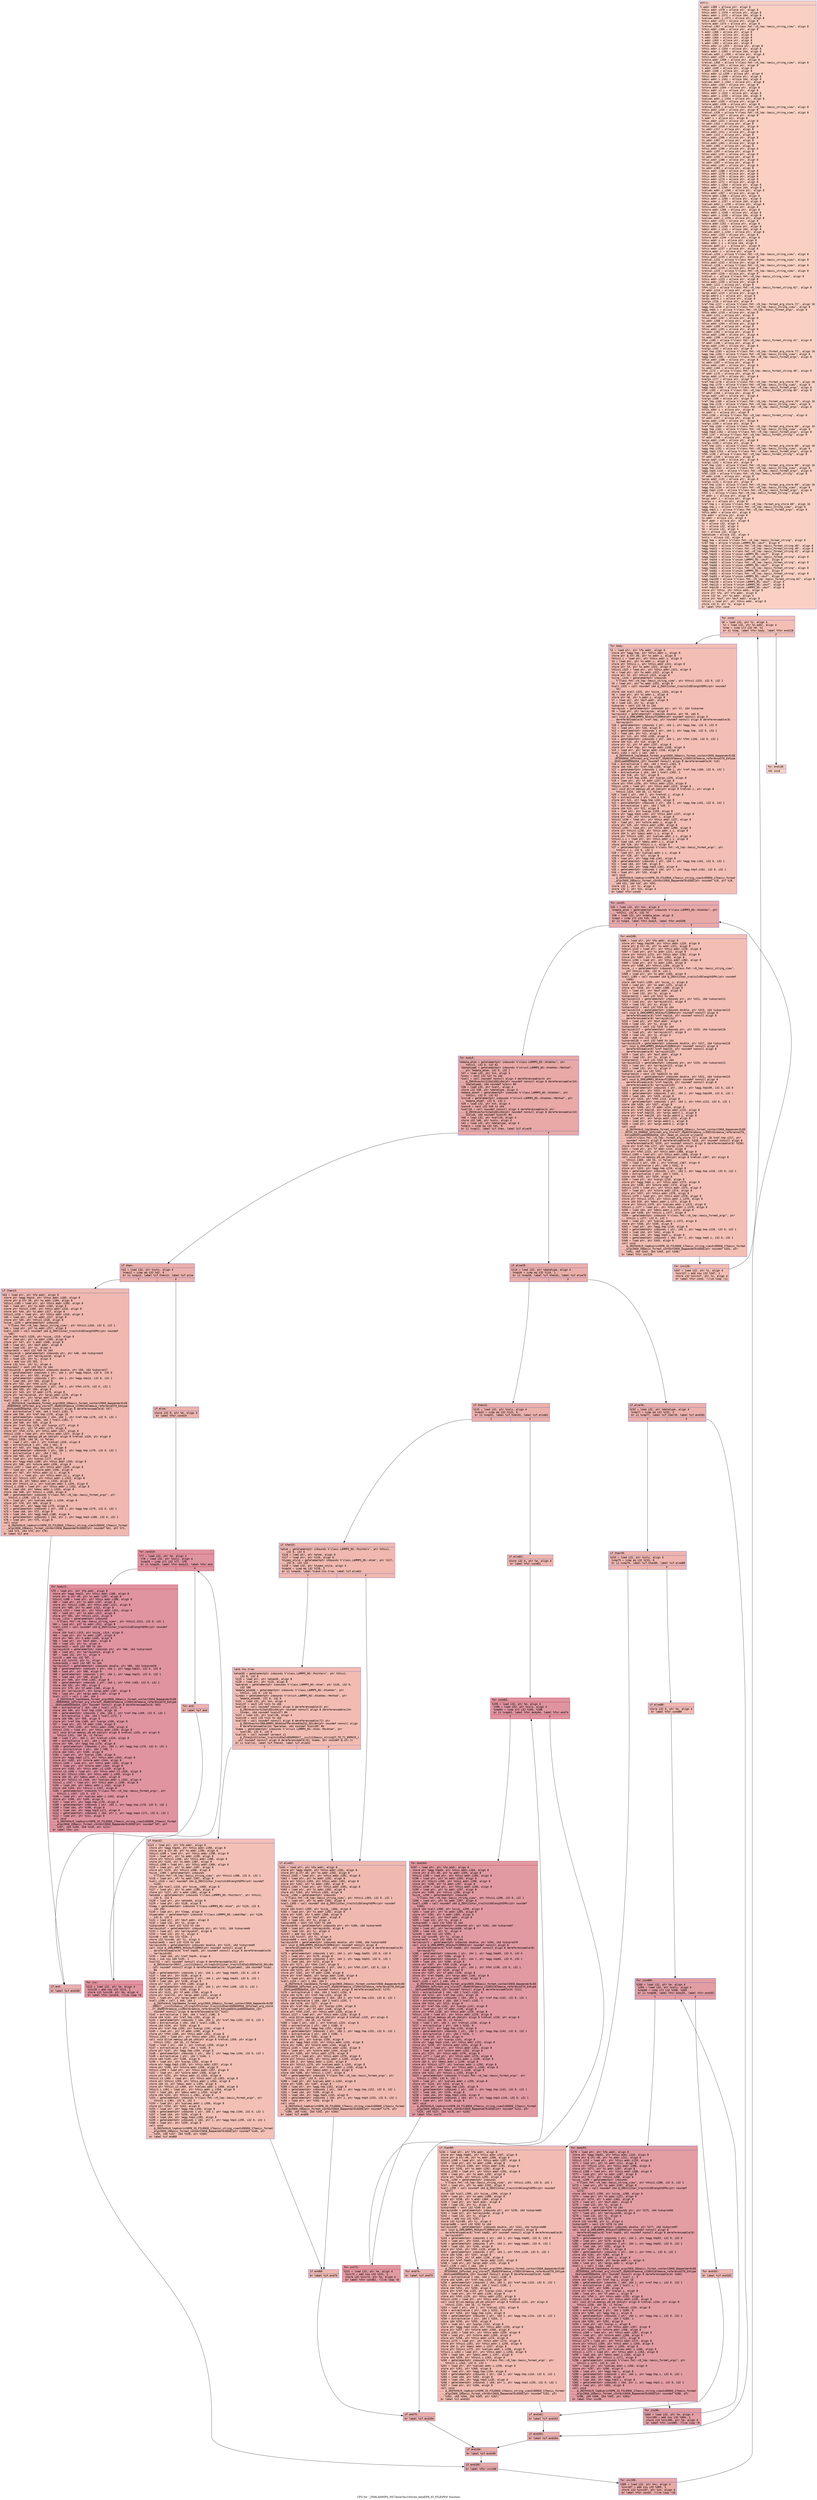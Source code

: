 digraph "CFG for '_ZN9LAMMPS_NS7AtomVec10write_dataEP8_IO_FILEiPPd' function" {
	label="CFG for '_ZN9LAMMPS_NS7AtomVec10write_dataEP8_IO_FILEiPPd' function";

	Node0x56285ab221f0 [shape=record,color="#3d50c3ff", style=filled, fillcolor="#f3947570" fontname="Courier",label="{entry:\l|  %.addr.i380 = alloca ptr, align 8\l  %this.addr.i378 = alloca ptr, align 8\l  %this.addr.i.i370 = alloca ptr, align 8\l  %desc.addr.i.i371 = alloca i64, align 8\l  %values.addr.i.i372 = alloca ptr, align 8\l  %this.addr.i373 = alloca ptr, align 8\l  %store.addr.i374 = alloca ptr, align 8\l  %retval.i367 = alloca %\"class.fmt::v9_lmp::basic_string_view\", align 8\l  %this.addr.i368 = alloca ptr, align 8\l  %.addr.i366 = alloca ptr, align 8\l  %.addr.i365 = alloca ptr, align 8\l  %.addr.i364 = alloca ptr, align 8\l  %.addr.i363 = alloca ptr, align 8\l  %.addr.i362 = alloca ptr, align 8\l  %this.addr.i2.i353 = alloca ptr, align 8\l  %this.addr.i.i354 = alloca ptr, align 8\l  %desc.addr.i.i355 = alloca i64, align 8\l  %values.addr.i.i356 = alloca ptr, align 8\l  %this.addr.i357 = alloca ptr, align 8\l  %store.addr.i358 = alloca ptr, align 8\l  %retval.i350 = alloca %\"class.fmt::v9_lmp::basic_string_view\", align 8\l  %this.addr.i351 = alloca ptr, align 8\l  %.addr.i349 = alloca ptr, align 8\l  %.addr.i348 = alloca ptr, align 8\l  %this.addr.i2.i339 = alloca ptr, align 8\l  %this.addr.i.i340 = alloca ptr, align 8\l  %desc.addr.i.i341 = alloca i64, align 8\l  %values.addr.i.i342 = alloca ptr, align 8\l  %this.addr.i343 = alloca ptr, align 8\l  %store.addr.i344 = alloca ptr, align 8\l  %this.addr.i2.i = alloca ptr, align 8\l  %this.addr.i.i332 = alloca ptr, align 8\l  %desc.addr.i.i333 = alloca i64, align 8\l  %values.addr.i.i334 = alloca ptr, align 8\l  %this.addr.i335 = alloca ptr, align 8\l  %store.addr.i336 = alloca ptr, align 8\l  %retval.i329 = alloca %\"class.fmt::v9_lmp::basic_string_view\", align 8\l  %this.addr.i330 = alloca ptr, align 8\l  %retval.i326 = alloca %\"class.fmt::v9_lmp::basic_string_view\", align 8\l  %this.addr.i327 = alloca ptr, align 8\l  %.addr.i = alloca ptr, align 8\l  %this.addr.i321 = alloca ptr, align 8\l  %s.addr.i322 = alloca ptr, align 8\l  %this.addr.i316 = alloca ptr, align 8\l  %s.addr.i317 = alloca ptr, align 8\l  %this.addr.i311 = alloca ptr, align 8\l  %s.addr.i312 = alloca ptr, align 8\l  %this.addr.i306 = alloca ptr, align 8\l  %s.addr.i307 = alloca ptr, align 8\l  %this.addr.i301 = alloca ptr, align 8\l  %s.addr.i302 = alloca ptr, align 8\l  %this.addr.i296 = alloca ptr, align 8\l  %s.addr.i297 = alloca ptr, align 8\l  %this.addr.i291 = alloca ptr, align 8\l  %s.addr.i292 = alloca ptr, align 8\l  %this.addr.i286 = alloca ptr, align 8\l  %s.addr.i287 = alloca ptr, align 8\l  %this.addr.i282 = alloca ptr, align 8\l  %s.addr.i283 = alloca ptr, align 8\l  %this.addr.i280 = alloca ptr, align 8\l  %this.addr.i278 = alloca ptr, align 8\l  %this.addr.i276 = alloca ptr, align 8\l  %this.addr.i274 = alloca ptr, align 8\l  %this.addr.i272 = alloca ptr, align 8\l  %this.addr.i.i264 = alloca ptr, align 8\l  %desc.addr.i.i265 = alloca i64, align 8\l  %values.addr.i.i266 = alloca ptr, align 8\l  %this.addr.i267 = alloca ptr, align 8\l  %store.addr.i268 = alloca ptr, align 8\l  %this.addr.i.i256 = alloca ptr, align 8\l  %desc.addr.i.i257 = alloca i64, align 8\l  %values.addr.i.i258 = alloca ptr, align 8\l  %this.addr.i259 = alloca ptr, align 8\l  %store.addr.i260 = alloca ptr, align 8\l  %this.addr.i.i248 = alloca ptr, align 8\l  %desc.addr.i.i249 = alloca i64, align 8\l  %values.addr.i.i250 = alloca ptr, align 8\l  %this.addr.i251 = alloca ptr, align 8\l  %store.addr.i252 = alloca ptr, align 8\l  %this.addr.i.i240 = alloca ptr, align 8\l  %desc.addr.i.i241 = alloca i64, align 8\l  %values.addr.i.i242 = alloca ptr, align 8\l  %this.addr.i243 = alloca ptr, align 8\l  %store.addr.i244 = alloca ptr, align 8\l  %this.addr.i.i = alloca ptr, align 8\l  %desc.addr.i.i = alloca i64, align 8\l  %values.addr.i.i = alloca ptr, align 8\l  %this.addr.i237 = alloca ptr, align 8\l  %store.addr.i = alloca ptr, align 8\l  %retval.i234 = alloca %\"class.fmt::v9_lmp::basic_string_view\", align 8\l  %this.addr.i235 = alloca ptr, align 8\l  %retval.i231 = alloca %\"class.fmt::v9_lmp::basic_string_view\", align 8\l  %this.addr.i232 = alloca ptr, align 8\l  %retval.i228 = alloca %\"class.fmt::v9_lmp::basic_string_view\", align 8\l  %this.addr.i229 = alloca ptr, align 8\l  %retval.i225 = alloca %\"class.fmt::v9_lmp::basic_string_view\", align 8\l  %this.addr.i226 = alloca ptr, align 8\l  %retval.i = alloca %\"class.fmt::v9_lmp::basic_string_view\", align 8\l  %this.addr.i223 = alloca ptr, align 8\l  %this.addr.i220 = alloca ptr, align 8\l  %s.addr.i221 = alloca ptr, align 8\l  %fmt.i213 = alloca %\"class.fmt::v9_lmp::basic_format_string.62\", align 8\l  %f.addr.i214 = alloca ptr, align 8\l  %args.addr.i215 = alloca ptr, align 8\l  %args.addr2.i = alloca ptr, align 8\l  %args.addr4.i = alloca ptr, align 8\l  %vargs.i216 = alloca ptr, align 8\l  %ref.tmp.i217 = alloca %\"class.fmt::v9_lmp::format_arg_store.72\", align 16\l  %agg.tmp.i218 = alloca %\"class.fmt::v9_lmp::basic_string_view\", align 8\l  %agg.tmp5.i = alloca %\"class.fmt::v9_lmp::basic_format_args\", align 8\l  %this.addr.i210 = alloca ptr, align 8\l  %s.addr.i211 = alloca ptr, align 8\l  %this.addr.i207 = alloca ptr, align 8\l  %s.addr.i208 = alloca ptr, align 8\l  %this.addr.i204 = alloca ptr, align 8\l  %s.addr.i205 = alloca ptr, align 8\l  %this.addr.i201 = alloca ptr, align 8\l  %s.addr.i202 = alloca ptr, align 8\l  %this.addr.i198 = alloca ptr, align 8\l  %s.addr.i199 = alloca ptr, align 8\l  %fmt.i189 = alloca %\"class.fmt::v9_lmp::basic_format_string.41\", align 8\l  %f.addr.i190 = alloca ptr, align 8\l  %args.addr.i191 = alloca ptr, align 8\l  %vargs.i192 = alloca ptr, align 8\l  %ref.tmp.i193 = alloca %\"class.fmt::v9_lmp::format_arg_store.71\", align 16\l  %agg.tmp.i194 = alloca %\"class.fmt::v9_lmp::basic_string_view\", align 8\l  %agg.tmp3.i195 = alloca %\"class.fmt::v9_lmp::basic_format_args\", align 8\l  %this.addr.i186 = alloca ptr, align 8\l  %s.addr.i187 = alloca ptr, align 8\l  %this.addr.i183 = alloca ptr, align 8\l  %s.addr.i184 = alloca ptr, align 8\l  %fmt.i174 = alloca %\"class.fmt::v9_lmp::basic_format_string.40\", align 8\l  %f.addr.i175 = alloca ptr, align 8\l  %args.addr.i176 = alloca ptr, align 8\l  %vargs.i177 = alloca ptr, align 8\l  %ref.tmp.i178 = alloca %\"class.fmt::v9_lmp::format_arg_store.70\", align 16\l  %agg.tmp.i179 = alloca %\"class.fmt::v9_lmp::basic_string_view\", align 8\l  %agg.tmp3.i180 = alloca %\"class.fmt::v9_lmp::basic_format_args\", align 8\l  %fmt.i165 = alloca %\"class.fmt::v9_lmp::basic_format_string.40\", align 8\l  %f.addr.i166 = alloca ptr, align 8\l  %args.addr.i167 = alloca ptr, align 8\l  %vargs.i168 = alloca ptr, align 8\l  %ref.tmp.i169 = alloca %\"class.fmt::v9_lmp::format_arg_store.70\", align 16\l  %agg.tmp.i170 = alloca %\"class.fmt::v9_lmp::basic_string_view\", align 8\l  %agg.tmp3.i171 = alloca %\"class.fmt::v9_lmp::basic_format_args\", align 8\l  %this.addr.i = alloca ptr, align 8\l  %s.addr.i = alloca ptr, align 8\l  %fmt.i156 = alloca %\"class.fmt::v9_lmp::basic_format_string\", align 8\l  %f.addr.i157 = alloca ptr, align 8\l  %args.addr.i158 = alloca ptr, align 8\l  %vargs.i159 = alloca ptr, align 8\l  %ref.tmp.i160 = alloca %\"class.fmt::v9_lmp::format_arg_store.68\", align 16\l  %agg.tmp.i161 = alloca %\"class.fmt::v9_lmp::basic_string_view\", align 8\l  %agg.tmp3.i162 = alloca %\"class.fmt::v9_lmp::basic_format_args\", align 8\l  %fmt.i147 = alloca %\"class.fmt::v9_lmp::basic_format_string\", align 8\l  %f.addr.i148 = alloca ptr, align 8\l  %args.addr.i149 = alloca ptr, align 8\l  %vargs.i150 = alloca ptr, align 8\l  %ref.tmp.i151 = alloca %\"class.fmt::v9_lmp::format_arg_store.68\", align 16\l  %agg.tmp.i152 = alloca %\"class.fmt::v9_lmp::basic_string_view\", align 8\l  %agg.tmp3.i153 = alloca %\"class.fmt::v9_lmp::basic_format_args\", align 8\l  %fmt.i138 = alloca %\"class.fmt::v9_lmp::basic_format_string\", align 8\l  %f.addr.i139 = alloca ptr, align 8\l  %args.addr.i140 = alloca ptr, align 8\l  %vargs.i141 = alloca ptr, align 8\l  %ref.tmp.i142 = alloca %\"class.fmt::v9_lmp::format_arg_store.68\", align 16\l  %agg.tmp.i143 = alloca %\"class.fmt::v9_lmp::basic_string_view\", align 8\l  %agg.tmp3.i144 = alloca %\"class.fmt::v9_lmp::basic_format_args\", align 8\l  %fmt.i129 = alloca %\"class.fmt::v9_lmp::basic_format_string\", align 8\l  %f.addr.i130 = alloca ptr, align 8\l  %args.addr.i131 = alloca ptr, align 8\l  %vargs.i132 = alloca ptr, align 8\l  %ref.tmp.i133 = alloca %\"class.fmt::v9_lmp::format_arg_store.68\", align 16\l  %agg.tmp.i134 = alloca %\"class.fmt::v9_lmp::basic_string_view\", align 8\l  %agg.tmp3.i135 = alloca %\"class.fmt::v9_lmp::basic_format_args\", align 8\l  %fmt.i = alloca %\"class.fmt::v9_lmp::basic_format_string\", align 8\l  %f.addr.i = alloca ptr, align 8\l  %args.addr.i = alloca ptr, align 8\l  %vargs.i = alloca ptr, align 8\l  %ref.tmp.i = alloca %\"class.fmt::v9_lmp::format_arg_store.68\", align 16\l  %agg.tmp.i = alloca %\"class.fmt::v9_lmp::basic_string_view\", align 8\l  %agg.tmp3.i = alloca %\"class.fmt::v9_lmp::basic_format_args\", align 8\l  %this.addr = alloca ptr, align 8\l  %fp.addr = alloca ptr, align 8\l  %n.addr = alloca i32, align 4\l  %buf.addr = alloca ptr, align 8\l  %i = alloca i32, align 4\l  %j = alloca i32, align 4\l  %m = alloca i32, align 4\l  %nn = alloca i32, align 4\l  %datatype = alloca i32, align 4\l  %cols = alloca i32, align 4\l  %agg.tmp = alloca %\"class.fmt::v9_lmp::basic_format_string\", align 8\l  %ref.tmp = alloca %\"union.LAMMPS_NS::ubuf\", align 8\l  %agg.tmp14 = alloca %\"class.fmt::v9_lmp::basic_format_string.40\", align 8\l  %agg.tmp22 = alloca %\"class.fmt::v9_lmp::basic_format_string.40\", align 8\l  %agg.tmp43 = alloca %\"class.fmt::v9_lmp::basic_format_string.41\", align 8\l  %ref.tmp45 = alloca %\"union.LAMMPS_NS::ubuf\", align 8\l  %agg.tmp53 = alloca %\"class.fmt::v9_lmp::basic_format_string\", align 8\l  %ref.tmp54 = alloca %\"union.LAMMPS_NS::ubuf\", align 8\l  %agg.tmp65 = alloca %\"class.fmt::v9_lmp::basic_format_string\", align 8\l  %ref.tmp66 = alloca %\"union.LAMMPS_NS::ubuf\", align 8\l  %agg.tmp81 = alloca %\"class.fmt::v9_lmp::basic_format_string\", align 8\l  %ref.tmp82 = alloca %\"union.LAMMPS_NS::ubuf\", align 8\l  %agg.tmp92 = alloca %\"class.fmt::v9_lmp::basic_format_string\", align 8\l  %ref.tmp93 = alloca %\"union.LAMMPS_NS::ubuf\", align 8\l  %agg.tmp109 = alloca %\"class.fmt::v9_lmp::basic_format_string.62\", align 8\l  %ref.tmp110 = alloca %\"union.LAMMPS_NS::ubuf\", align 8\l  %ref.tmp115 = alloca %\"union.LAMMPS_NS::ubuf\", align 8\l  %ref.tmp120 = alloca %\"union.LAMMPS_NS::ubuf\", align 8\l  store ptr %this, ptr %this.addr, align 8\l  store ptr %fp, ptr %fp.addr, align 8\l  store i32 %n, ptr %n.addr, align 4\l  store ptr %buf, ptr %buf.addr, align 8\l  %this1 = load ptr, ptr %this.addr, align 8\l  store i32 0, ptr %i, align 4\l  br label %for.cond\l}"];
	Node0x56285ab221f0 -> Node0x56285ab2f010[tooltip="entry -> for.cond\nProbability 100.00%" ];
	Node0x56285ab2f010 [shape=record,color="#3d50c3ff", style=filled, fillcolor="#e36c5570" fontname="Courier",label="{for.cond:\l|  %0 = load i32, ptr %i, align 4\l  %1 = load i32, ptr %n.addr, align 4\l  %cmp = icmp slt i32 %0, %1\l  br i1 %cmp, label %for.body, label %for.end128\l|{<s0>T|<s1>F}}"];
	Node0x56285ab2f010:s0 -> Node0x56285ab2f2b0[tooltip="for.cond -> for.body\nProbability 96.88%" ];
	Node0x56285ab2f010:s1 -> Node0x56285ab2f300[tooltip="for.cond -> for.end128\nProbability 3.12%" ];
	Node0x56285ab2f2b0 [shape=record,color="#3d50c3ff", style=filled, fillcolor="#e36c5570" fontname="Courier",label="{for.body:\l|  %2 = load ptr, ptr %fp.addr, align 8\l  store ptr %agg.tmp, ptr %this.addr.i, align 8\l  store ptr @.str.38, ptr %s.addr.i, align 8\l  %this1.i = load ptr, ptr %this.addr.i, align 8\l  %3 = load ptr, ptr %s.addr.i, align 8\l  store ptr %this1.i, ptr %this.addr.i321, align 8\l  store ptr %3, ptr %s.addr.i322, align 8\l  %this1.i323 = load ptr, ptr %this.addr.i321, align 8\l  %4 = load ptr, ptr %s.addr.i322, align 8\l  store ptr %4, ptr %this1.i323, align 8\l  %size_.i324 = getelementptr inbounds\l... %\"class.fmt::v9_lmp::basic_string_view\", ptr %this1.i323, i32 0, i32 1\l  %5 = load ptr, ptr %s.addr.i322, align 8\l  %call.i325 = call noundef i64 @_ZNSt11char_traitsIcE6lengthEPKc(ptr noundef\l... %5)\l  store i64 %call.i325, ptr %size_.i324, align 8\l  %6 = load ptr, ptr %s.addr.i, align 8\l  store ptr %6, ptr %.addr.i, align 8\l  %7 = load ptr, ptr %buf.addr, align 8\l  %8 = load i32, ptr %i, align 4\l  %idxprom = sext i32 %8 to i64\l  %arrayidx = getelementptr inbounds ptr, ptr %7, i64 %idxprom\l  %9 = load ptr, ptr %arrayidx, align 8\l  %arrayidx2 = getelementptr inbounds double, ptr %9, i64 0\l  call void @_ZN9LAMMPS_NS4ubufC2ERKd(ptr noundef nonnull align 8\l... dereferenceable(8) %ref.tmp, ptr noundef nonnull align 8 dereferenceable(8)\l... %arrayidx2)\l  %10 = getelementptr inbounds \{ ptr, i64 \}, ptr %agg.tmp, i32 0, i32 0\l  %11 = load ptr, ptr %10, align 8\l  %12 = getelementptr inbounds \{ ptr, i64 \}, ptr %agg.tmp, i32 0, i32 1\l  %13 = load i64, ptr %12, align 8\l  store ptr %11, ptr %fmt.i156, align 8\l  %14 = getelementptr inbounds \{ ptr, i64 \}, ptr %fmt.i156, i32 0, i32 1\l  store i64 %13, ptr %14, align 8\l  store ptr %2, ptr %f.addr.i157, align 8\l  store ptr %ref.tmp, ptr %args.addr.i158, align 8\l  %15 = load ptr, ptr %args.addr.i158, align 8\l  %call.i163 = call \{ i64, i64 \}\l... @_ZN3fmt6v9_lmp16make_format_argsINS0_20basic_format_contextINS0_8appenderEcEE\l...JRlEEENS0_16format_arg_storeIT_JDpNSt9remove_cvINSt16remove_referenceIT0_E4type\l...EE4typeEEEEDpOSA_(ptr noundef nonnull align 8 dereferenceable(8) %15)\l  %16 = extractvalue \{ i64, i64 \} %call.i163, 0\l  store i64 %16, ptr %ref.tmp.i160, align 16\l  %17 = getelementptr inbounds \{ i64, i64 \}, ptr %ref.tmp.i160, i32 0, i32 1\l  %18 = extractvalue \{ i64, i64 \} %call.i163, 1\l  store i64 %18, ptr %17, align 8\l  store ptr %ref.tmp.i160, ptr %vargs.i159, align 8\l  %19 = load ptr, ptr %f.addr.i157, align 8\l  store ptr %fmt.i156, ptr %this.addr.i223, align 8\l  %this1.i224 = load ptr, ptr %this.addr.i223, align 8\l  call void @llvm.memcpy.p0.p0.i64(ptr align 8 %retval.i, ptr align 8\l... %this1.i224, i64 16, i1 false)\l  %20 = load \{ ptr, i64 \}, ptr %retval.i, align 8\l  %21 = extractvalue \{ ptr, i64 \} %20, 0\l  store ptr %21, ptr %agg.tmp.i161, align 8\l  %22 = getelementptr inbounds \{ ptr, i64 \}, ptr %agg.tmp.i161, i32 0, i32 1\l  %23 = extractvalue \{ ptr, i64 \} %20, 1\l  store i64 %23, ptr %22, align 8\l  %24 = load ptr, ptr %vargs.i159, align 8\l  store ptr %agg.tmp3.i162, ptr %this.addr.i237, align 8\l  store ptr %24, ptr %store.addr.i, align 8\l  %this1.i238 = load ptr, ptr %this.addr.i237, align 8\l  %25 = load ptr, ptr %store.addr.i, align 8\l  store ptr %25, ptr %this.addr.i280, align 8\l  %this1.i281 = load ptr, ptr %this.addr.i280, align 8\l  store ptr %this1.i238, ptr %this.addr.i.i, align 8\l  store i64 3, ptr %desc.addr.i.i, align 8\l  store ptr %this1.i281, ptr %values.addr.i.i, align 8\l  %this1.i.i = load ptr, ptr %this.addr.i.i, align 8\l  %26 = load i64, ptr %desc.addr.i.i, align 8\l  store i64 %26, ptr %this1.i.i, align 8\l  %27 = getelementptr inbounds %\"class.fmt::v9_lmp::basic_format_args\", ptr\l... %this1.i.i, i32 0, i32 1\l  %28 = load ptr, ptr %values.addr.i.i, align 8\l  store ptr %28, ptr %27, align 8\l  %29 = load ptr, ptr %agg.tmp.i161, align 8\l  %30 = getelementptr inbounds \{ ptr, i64 \}, ptr %agg.tmp.i161, i32 0, i32 1\l  %31 = load i64, ptr %30, align 8\l  %32 = load i64, ptr %agg.tmp3.i162, align 8\l  %33 = getelementptr inbounds \{ i64, ptr \}, ptr %agg.tmp3.i162, i32 0, i32 1\l  %34 = load ptr, ptr %33, align 8\l  call void\l... @_ZN3fmt6v9_lmp6vprintEP8_IO_FILENS0_17basic_string_viewIcEENS0_17basic_format\l..._argsINS0_20basic_format_contextINS0_8appenderEcEEEE(ptr noundef %19, ptr %29,\l... i64 %31, i64 %32, ptr %34)\l  store i32 1, ptr %j, align 4\l  store i32 1, ptr %nn, align 4\l  br label %for.cond3\l}"];
	Node0x56285ab2f2b0 -> Node0x56285ab32900[tooltip="for.body -> for.cond3\nProbability 100.00%" ];
	Node0x56285ab32900 [shape=record,color="#3d50c3ff", style=filled, fillcolor="#ca3b3770" fontname="Courier",label="{for.cond3:\l|  %35 = load i32, ptr %nn, align 4\l  %ndata_atom = getelementptr inbounds %\"class.LAMMPS_NS::AtomVec\", ptr\l... %this1, i32 0, i32 74\l  %36 = load i32, ptr %ndata_atom, align 8\l  %cmp4 = icmp slt i32 %35, %36\l  br i1 %cmp4, label %for.body5, label %for.end108\l|{<s0>T|<s1>F}}"];
	Node0x56285ab32900:s0 -> Node0x56285ab32bb0[tooltip="for.cond3 -> for.body5\nProbability 96.88%" ];
	Node0x56285ab32900:s1 -> Node0x56285ab32c30[tooltip="for.cond3 -> for.end108\nProbability 3.12%" ];
	Node0x56285ab32bb0 [shape=record,color="#3d50c3ff", style=filled, fillcolor="#ca3b3770" fontname="Courier",label="{for.body5:\l|  %mdata_atom = getelementptr inbounds %\"class.LAMMPS_NS::AtomVec\", ptr\l... %this1, i32 0, i32 62\l  %datatype6 = getelementptr inbounds %\"struct.LAMMPS_NS::AtomVec::Method\",\l... ptr %mdata_atom, i32 0, i32 1\l  %37 = load i32, ptr %nn, align 4\l  %conv = sext i32 %37 to i64\l  %call = call noundef nonnull align 4 dereferenceable(4) ptr\l... @_ZNSt6vectorIiSaIiEEixEm(ptr noundef nonnull align 8 dereferenceable(24)\l... %datatype6, i64 noundef %conv) #4\l  %38 = load i32, ptr %call, align 4\l  store i32 %38, ptr %datatype, align 4\l  %mdata_atom7 = getelementptr inbounds %\"class.LAMMPS_NS::AtomVec\", ptr\l... %this1, i32 0, i32 62\l  %cols8 = getelementptr inbounds %\"struct.LAMMPS_NS::AtomVec::Method\", ptr\l... %mdata_atom7, i32 0, i32 2\l  %39 = load i32, ptr %nn, align 4\l  %conv9 = sext i32 %39 to i64\l  %call10 = call noundef nonnull align 4 dereferenceable(4) ptr\l... @_ZNSt6vectorIiSaIiEEixEm(ptr noundef nonnull align 8 dereferenceable(24)\l... %cols8, i64 noundef %conv9) #4\l  %40 = load i32, ptr %call10, align 4\l  store i32 %40, ptr %cols, align 4\l  %41 = load i32, ptr %datatype, align 4\l  %cmp11 = icmp eq i32 %41, 0\l  br i1 %cmp11, label %if.then, label %if.else29\l|{<s0>T|<s1>F}}"];
	Node0x56285ab32bb0:s0 -> Node0x56285ab33980[tooltip="for.body5 -> if.then\nProbability 37.50%" ];
	Node0x56285ab32bb0:s1 -> Node0x56285ab339f0[tooltip="for.body5 -> if.else29\nProbability 62.50%" ];
	Node0x56285ab33980 [shape=record,color="#3d50c3ff", style=filled, fillcolor="#d24b4070" fontname="Courier",label="{if.then:\l|  %42 = load i32, ptr %cols, align 4\l  %cmp12 = icmp eq i32 %42, 0\l  br i1 %cmp12, label %if.then13, label %if.else\l|{<s0>T|<s1>F}}"];
	Node0x56285ab33980:s0 -> Node0x56285ab33c20[tooltip="if.then -> if.then13\nProbability 37.50%" ];
	Node0x56285ab33980:s1 -> Node0x56285ab33c70[tooltip="if.then -> if.else\nProbability 62.50%" ];
	Node0x56285ab33c20 [shape=record,color="#3d50c3ff", style=filled, fillcolor="#dc5d4a70" fontname="Courier",label="{if.then13:\l|  %43 = load ptr, ptr %fp.addr, align 8\l  store ptr %agg.tmp14, ptr %this.addr.i183, align 8\l  store ptr @.str.39, ptr %s.addr.i184, align 8\l  %this1.i185 = load ptr, ptr %this.addr.i183, align 8\l  %44 = load ptr, ptr %s.addr.i184, align 8\l  store ptr %this1.i185, ptr %this.addr.i316, align 8\l  store ptr %44, ptr %s.addr.i317, align 8\l  %this1.i318 = load ptr, ptr %this.addr.i316, align 8\l  %45 = load ptr, ptr %s.addr.i317, align 8\l  store ptr %45, ptr %this1.i318, align 8\l  %size_.i319 = getelementptr inbounds\l... %\"class.fmt::v9_lmp::basic_string_view\", ptr %this1.i318, i32 0, i32 1\l  %46 = load ptr, ptr %s.addr.i317, align 8\l  %call.i320 = call noundef i64 @_ZNSt11char_traitsIcE6lengthEPKc(ptr noundef\l... %46)\l  store i64 %call.i320, ptr %size_.i319, align 8\l  %47 = load ptr, ptr %s.addr.i184, align 8\l  store ptr %47, ptr %.addr.i348, align 8\l  %48 = load ptr, ptr %buf.addr, align 8\l  %49 = load i32, ptr %i, align 4\l  %idxprom15 = sext i32 %49 to i64\l  %arrayidx16 = getelementptr inbounds ptr, ptr %48, i64 %idxprom15\l  %50 = load ptr, ptr %arrayidx16, align 8\l  %51 = load i32, ptr %j, align 4\l  %inc = add nsw i32 %51, 1\l  store i32 %inc, ptr %j, align 4\l  %idxprom17 = sext i32 %51 to i64\l  %arrayidx18 = getelementptr inbounds double, ptr %50, i64 %idxprom17\l  %52 = getelementptr inbounds \{ ptr, i64 \}, ptr %agg.tmp14, i32 0, i32 0\l  %53 = load ptr, ptr %52, align 8\l  %54 = getelementptr inbounds \{ ptr, i64 \}, ptr %agg.tmp14, i32 0, i32 1\l  %55 = load i64, ptr %54, align 8\l  store ptr %53, ptr %fmt.i174, align 8\l  %56 = getelementptr inbounds \{ ptr, i64 \}, ptr %fmt.i174, i32 0, i32 1\l  store i64 %55, ptr %56, align 8\l  store ptr %43, ptr %f.addr.i175, align 8\l  store ptr %arrayidx18, ptr %args.addr.i176, align 8\l  %57 = load ptr, ptr %args.addr.i176, align 8\l  %call.i181 = call \{ i64, i64 \}\l... @_ZN3fmt6v9_lmp16make_format_argsINS0_20basic_format_contextINS0_8appenderEcEE\l...JRdEEENS0_16format_arg_storeIT_JDpNSt9remove_cvINSt16remove_referenceIT0_E4type\l...EE4typeEEEEDpOSA_(ptr noundef nonnull align 8 dereferenceable(8) %57)\l  %58 = extractvalue \{ i64, i64 \} %call.i181, 0\l  store i64 %58, ptr %ref.tmp.i178, align 16\l  %59 = getelementptr inbounds \{ i64, i64 \}, ptr %ref.tmp.i178, i32 0, i32 1\l  %60 = extractvalue \{ i64, i64 \} %call.i181, 1\l  store i64 %60, ptr %59, align 8\l  store ptr %ref.tmp.i178, ptr %vargs.i177, align 8\l  %61 = load ptr, ptr %f.addr.i175, align 8\l  store ptr %fmt.i174, ptr %this.addr.i327, align 8\l  %this1.i328 = load ptr, ptr %this.addr.i327, align 8\l  call void @llvm.memcpy.p0.p0.i64(ptr align 8 %retval.i326, ptr align 8\l... %this1.i328, i64 16, i1 false)\l  %62 = load \{ ptr, i64 \}, ptr %retval.i326, align 8\l  %63 = extractvalue \{ ptr, i64 \} %62, 0\l  store ptr %63, ptr %agg.tmp.i179, align 8\l  %64 = getelementptr inbounds \{ ptr, i64 \}, ptr %agg.tmp.i179, i32 0, i32 1\l  %65 = extractvalue \{ ptr, i64 \} %62, 1\l  store i64 %65, ptr %64, align 8\l  %66 = load ptr, ptr %vargs.i177, align 8\l  store ptr %agg.tmp3.i180, ptr %this.addr.i335, align 8\l  store ptr %66, ptr %store.addr.i336, align 8\l  %this1.i337 = load ptr, ptr %this.addr.i335, align 8\l  %67 = load ptr, ptr %store.addr.i336, align 8\l  store ptr %67, ptr %this.addr.i2.i, align 8\l  %this1.i3.i = load ptr, ptr %this.addr.i2.i, align 8\l  store ptr %this1.i337, ptr %this.addr.i.i332, align 8\l  store i64 10, ptr %desc.addr.i.i333, align 8\l  store ptr %this1.i3.i, ptr %values.addr.i.i334, align 8\l  %this1.i.i338 = load ptr, ptr %this.addr.i.i332, align 8\l  %68 = load i64, ptr %desc.addr.i.i333, align 8\l  store i64 %68, ptr %this1.i.i338, align 8\l  %69 = getelementptr inbounds %\"class.fmt::v9_lmp::basic_format_args\", ptr\l... %this1.i.i338, i32 0, i32 1\l  %70 = load ptr, ptr %values.addr.i.i334, align 8\l  store ptr %70, ptr %69, align 8\l  %71 = load ptr, ptr %agg.tmp.i179, align 8\l  %72 = getelementptr inbounds \{ ptr, i64 \}, ptr %agg.tmp.i179, i32 0, i32 1\l  %73 = load i64, ptr %72, align 8\l  %74 = load i64, ptr %agg.tmp3.i180, align 8\l  %75 = getelementptr inbounds \{ i64, ptr \}, ptr %agg.tmp3.i180, i32 0, i32 1\l  %76 = load ptr, ptr %75, align 8\l  call void\l... @_ZN3fmt6v9_lmp6vprintEP8_IO_FILENS0_17basic_string_viewIcEENS0_17basic_format\l..._argsINS0_20basic_format_contextINS0_8appenderEcEEEE(ptr noundef %61, ptr %71,\l... i64 %73, i64 %74, ptr %76)\l  br label %if.end\l}"];
	Node0x56285ab33c20 -> Node0x56285ab37a50[tooltip="if.then13 -> if.end\nProbability 100.00%" ];
	Node0x56285ab33c70 [shape=record,color="#3d50c3ff", style=filled, fillcolor="#d6524470" fontname="Courier",label="{if.else:\l|  store i32 0, ptr %m, align 4\l  br label %for.cond19\l}"];
	Node0x56285ab33c70 -> Node0x56285ab37c10[tooltip="if.else -> for.cond19\nProbability 100.00%" ];
	Node0x56285ab37c10 [shape=record,color="#b70d28ff", style=filled, fillcolor="#b70d2870" fontname="Courier",label="{for.cond19:\l|  %77 = load i32, ptr %m, align 4\l  %78 = load i32, ptr %cols, align 4\l  %cmp20 = icmp slt i32 %77, %78\l  br i1 %cmp20, label %for.body21, label %for.end\l|{<s0>T|<s1>F}}"];
	Node0x56285ab37c10:s0 -> Node0x56285ab37dd0[tooltip="for.cond19 -> for.body21\nProbability 96.88%" ];
	Node0x56285ab37c10:s1 -> Node0x56285ab37e20[tooltip="for.cond19 -> for.end\nProbability 3.12%" ];
	Node0x56285ab37dd0 [shape=record,color="#b70d28ff", style=filled, fillcolor="#b70d2870" fontname="Courier",label="{for.body21:\l|  %79 = load ptr, ptr %fp.addr, align 8\l  store ptr %agg.tmp22, ptr %this.addr.i186, align 8\l  store ptr @.str.40, ptr %s.addr.i187, align 8\l  %this1.i188 = load ptr, ptr %this.addr.i186, align 8\l  %80 = load ptr, ptr %s.addr.i187, align 8\l  store ptr %this1.i188, ptr %this.addr.i311, align 8\l  store ptr %80, ptr %s.addr.i312, align 8\l  %this1.i313 = load ptr, ptr %this.addr.i311, align 8\l  %81 = load ptr, ptr %s.addr.i312, align 8\l  store ptr %81, ptr %this1.i313, align 8\l  %size_.i314 = getelementptr inbounds\l... %\"class.fmt::v9_lmp::basic_string_view\", ptr %this1.i313, i32 0, i32 1\l  %82 = load ptr, ptr %s.addr.i312, align 8\l  %call.i315 = call noundef i64 @_ZNSt11char_traitsIcE6lengthEPKc(ptr noundef\l... %82)\l  store i64 %call.i315, ptr %size_.i314, align 8\l  %83 = load ptr, ptr %s.addr.i187, align 8\l  store ptr %83, ptr %.addr.i349, align 8\l  %84 = load ptr, ptr %buf.addr, align 8\l  %85 = load i32, ptr %i, align 4\l  %idxprom23 = sext i32 %85 to i64\l  %arrayidx24 = getelementptr inbounds ptr, ptr %84, i64 %idxprom23\l  %86 = load ptr, ptr %arrayidx24, align 8\l  %87 = load i32, ptr %j, align 4\l  %inc25 = add nsw i32 %87, 1\l  store i32 %inc25, ptr %j, align 4\l  %idxprom26 = sext i32 %87 to i64\l  %arrayidx27 = getelementptr inbounds double, ptr %86, i64 %idxprom26\l  %88 = getelementptr inbounds \{ ptr, i64 \}, ptr %agg.tmp22, i32 0, i32 0\l  %89 = load ptr, ptr %88, align 8\l  %90 = getelementptr inbounds \{ ptr, i64 \}, ptr %agg.tmp22, i32 0, i32 1\l  %91 = load i64, ptr %90, align 8\l  store ptr %89, ptr %fmt.i165, align 8\l  %92 = getelementptr inbounds \{ ptr, i64 \}, ptr %fmt.i165, i32 0, i32 1\l  store i64 %91, ptr %92, align 8\l  store ptr %79, ptr %f.addr.i166, align 8\l  store ptr %arrayidx27, ptr %args.addr.i167, align 8\l  %93 = load ptr, ptr %args.addr.i167, align 8\l  %call.i172 = call \{ i64, i64 \}\l... @_ZN3fmt6v9_lmp16make_format_argsINS0_20basic_format_contextINS0_8appenderEcEE\l...JRdEEENS0_16format_arg_storeIT_JDpNSt9remove_cvINSt16remove_referenceIT0_E4type\l...EE4typeEEEEDpOSA_(ptr noundef nonnull align 8 dereferenceable(8) %93)\l  %94 = extractvalue \{ i64, i64 \} %call.i172, 0\l  store i64 %94, ptr %ref.tmp.i169, align 16\l  %95 = getelementptr inbounds \{ i64, i64 \}, ptr %ref.tmp.i169, i32 0, i32 1\l  %96 = extractvalue \{ i64, i64 \} %call.i172, 1\l  store i64 %96, ptr %95, align 8\l  store ptr %ref.tmp.i169, ptr %vargs.i168, align 8\l  %97 = load ptr, ptr %f.addr.i166, align 8\l  store ptr %fmt.i165, ptr %this.addr.i330, align 8\l  %this1.i331 = load ptr, ptr %this.addr.i330, align 8\l  call void @llvm.memcpy.p0.p0.i64(ptr align 8 %retval.i329, ptr align 8\l... %this1.i331, i64 16, i1 false)\l  %98 = load \{ ptr, i64 \}, ptr %retval.i329, align 8\l  %99 = extractvalue \{ ptr, i64 \} %98, 0\l  store ptr %99, ptr %agg.tmp.i170, align 8\l  %100 = getelementptr inbounds \{ ptr, i64 \}, ptr %agg.tmp.i170, i32 0, i32 1\l  %101 = extractvalue \{ ptr, i64 \} %98, 1\l  store i64 %101, ptr %100, align 8\l  %102 = load ptr, ptr %vargs.i168, align 8\l  store ptr %agg.tmp3.i171, ptr %this.addr.i343, align 8\l  store ptr %102, ptr %store.addr.i344, align 8\l  %this1.i345 = load ptr, ptr %this.addr.i343, align 8\l  %103 = load ptr, ptr %store.addr.i344, align 8\l  store ptr %103, ptr %this.addr.i2.i339, align 8\l  %this1.i3.i346 = load ptr, ptr %this.addr.i2.i339, align 8\l  store ptr %this1.i345, ptr %this.addr.i.i340, align 8\l  store i64 10, ptr %desc.addr.i.i341, align 8\l  store ptr %this1.i3.i346, ptr %values.addr.i.i342, align 8\l  %this1.i.i347 = load ptr, ptr %this.addr.i.i340, align 8\l  %104 = load i64, ptr %desc.addr.i.i341, align 8\l  store i64 %104, ptr %this1.i.i347, align 8\l  %105 = getelementptr inbounds %\"class.fmt::v9_lmp::basic_format_args\", ptr\l... %this1.i.i347, i32 0, i32 1\l  %106 = load ptr, ptr %values.addr.i.i342, align 8\l  store ptr %106, ptr %105, align 8\l  %107 = load ptr, ptr %agg.tmp.i170, align 8\l  %108 = getelementptr inbounds \{ ptr, i64 \}, ptr %agg.tmp.i170, i32 0, i32 1\l  %109 = load i64, ptr %108, align 8\l  %110 = load i64, ptr %agg.tmp3.i171, align 8\l  %111 = getelementptr inbounds \{ i64, ptr \}, ptr %agg.tmp3.i171, i32 0, i32 1\l  %112 = load ptr, ptr %111, align 8\l  call void\l... @_ZN3fmt6v9_lmp6vprintEP8_IO_FILENS0_17basic_string_viewIcEENS0_17basic_format\l..._argsINS0_20basic_format_contextINS0_8appenderEcEEEE(ptr noundef %97, ptr\l... %107, i64 %109, i64 %110, ptr %112)\l  br label %for.inc\l}"];
	Node0x56285ab37dd0 -> Node0x56285ab3b9f0[tooltip="for.body21 -> for.inc\nProbability 100.00%" ];
	Node0x56285ab3b9f0 [shape=record,color="#b70d28ff", style=filled, fillcolor="#b70d2870" fontname="Courier",label="{for.inc:\l|  %113 = load i32, ptr %m, align 4\l  %inc28 = add nsw i32 %113, 1\l  store i32 %inc28, ptr %m, align 4\l  br label %for.cond19, !llvm.loop !6\l}"];
	Node0x56285ab3b9f0 -> Node0x56285ab37c10[tooltip="for.inc -> for.cond19\nProbability 100.00%" ];
	Node0x56285ab37e20 [shape=record,color="#3d50c3ff", style=filled, fillcolor="#d6524470" fontname="Courier",label="{for.end:\l|  br label %if.end\l}"];
	Node0x56285ab37e20 -> Node0x56285ab37a50[tooltip="for.end -> if.end\nProbability 100.00%" ];
	Node0x56285ab37a50 [shape=record,color="#3d50c3ff", style=filled, fillcolor="#d24b4070" fontname="Courier",label="{if.end:\l|  br label %if.end105\l}"];
	Node0x56285ab37a50 -> Node0x56285ab3bcf0[tooltip="if.end -> if.end105\nProbability 100.00%" ];
	Node0x56285ab339f0 [shape=record,color="#3d50c3ff", style=filled, fillcolor="#d0473d70" fontname="Courier",label="{if.else29:\l|  %114 = load i32, ptr %datatype, align 4\l  %cmp30 = icmp eq i32 %114, 1\l  br i1 %cmp30, label %if.then31, label %if.else76\l|{<s0>T|<s1>F}}"];
	Node0x56285ab339f0:s0 -> Node0x56285ab3bee0[tooltip="if.else29 -> if.then31\nProbability 50.00%" ];
	Node0x56285ab339f0:s1 -> Node0x56285ab3bf30[tooltip="if.else29 -> if.else76\nProbability 50.00%" ];
	Node0x56285ab3bee0 [shape=record,color="#3d50c3ff", style=filled, fillcolor="#d24b4070" fontname="Courier",label="{if.then31:\l|  %115 = load i32, ptr %cols, align 4\l  %cmp32 = icmp eq i32 %115, 0\l  br i1 %cmp32, label %if.then33, label %if.else61\l|{<s0>T|<s1>F}}"];
	Node0x56285ab3bee0:s0 -> Node0x56285ab3c190[tooltip="if.then31 -> if.then33\nProbability 37.50%" ];
	Node0x56285ab3bee0:s1 -> Node0x56285ab3c210[tooltip="if.then31 -> if.else61\nProbability 62.50%" ];
	Node0x56285ab3c190 [shape=record,color="#3d50c3ff", style=filled, fillcolor="#dc5d4a70" fontname="Courier",label="{if.then33:\l|  %atom = getelementptr inbounds %\"class.LAMMPS_NS::Pointers\", ptr %this1,\l... i32 0, i32 6\l  %116 = load ptr, ptr %atom, align 8\l  %117 = load ptr, ptr %116, align 8\l  %types_style = getelementptr inbounds %\"class.LAMMPS_NS::Atom\", ptr %117,\l... i32 0, i32 133\l  %118 = load i32, ptr %types_style, align 4\l  %cmp34 = icmp eq i32 %118, 1\l  br i1 %cmp34, label %land.lhs.true, label %if.else52\l|{<s0>T|<s1>F}}"];
	Node0x56285ab3c190:s0 -> Node0x56285ab3c770[tooltip="if.then33 -> land.lhs.true\nProbability 50.00%" ];
	Node0x56285ab3c190:s1 -> Node0x56285ab3c7f0[tooltip="if.then33 -> if.else52\nProbability 50.00%" ];
	Node0x56285ab3c770 [shape=record,color="#3d50c3ff", style=filled, fillcolor="#e1675170" fontname="Courier",label="{land.lhs.true:\l|  %atom35 = getelementptr inbounds %\"class.LAMMPS_NS::Pointers\", ptr %this1,\l... i32 0, i32 6\l  %119 = load ptr, ptr %atom35, align 8\l  %120 = load ptr, ptr %119, align 8\l  %peratom = getelementptr inbounds %\"class.LAMMPS_NS::Atom\", ptr %120, i32 0,\l... i32 186\l  %mdata_atom36 = getelementptr inbounds %\"class.LAMMPS_NS::AtomVec\", ptr\l... %this1, i32 0, i32 62\l  %index = getelementptr inbounds %\"struct.LAMMPS_NS::AtomVec::Method\", ptr\l... %mdata_atom36, i32 0, i32 6\l  %121 = load i32, ptr %nn, align 4\l  %conv37 = sext i32 %121 to i64\l  %call38 = call noundef nonnull align 4 dereferenceable(4) ptr\l... @_ZNSt6vectorIiSaIiEEixEm(ptr noundef nonnull align 8 dereferenceable(24)\l... %index, i64 noundef %conv37) #4\l  %122 = load i32, ptr %call38, align 4\l  %conv39 = sext i32 %122 to i64\l  %call40 = call noundef nonnull align 8 dereferenceable(72) ptr\l... @_ZNSt6vectorIN9LAMMPS_NS4Atom7PerAtomESaIS2_EEixEm(ptr noundef nonnull align\l... 8 dereferenceable(24) %peratom, i64 noundef %conv39) #4\l  %name = getelementptr inbounds %\"struct.LAMMPS_NS::Atom::PerAtom\", ptr\l... %call40, i32 0, i32 0\l  %call41 = call noundef zeroext i1\l... @_ZSteqIcSt11char_traitsIcESaIcEEbRKNSt7__cxx1112basic_stringIT_T0_T1_EEPKS5_(\l...ptr noundef nonnull align 8 dereferenceable(32) %name, ptr noundef @.str.1)\l  br i1 %call41, label %if.then42, label %if.else52\l|{<s0>T|<s1>F}}"];
	Node0x56285ab3c770:s0 -> Node0x56285ab3e8a0[tooltip="land.lhs.true -> if.then42\nProbability 50.00%" ];
	Node0x56285ab3c770:s1 -> Node0x56285ab3c7f0[tooltip="land.lhs.true -> if.else52\nProbability 50.00%" ];
	Node0x56285ab3e8a0 [shape=record,color="#3d50c3ff", style=filled, fillcolor="#e5705870" fontname="Courier",label="{if.then42:\l|  %123 = load ptr, ptr %fp.addr, align 8\l  store ptr %agg.tmp43, ptr %this.addr.i198, align 8\l  store ptr @.str.40, ptr %s.addr.i199, align 8\l  %this1.i200 = load ptr, ptr %this.addr.i198, align 8\l  %124 = load ptr, ptr %s.addr.i199, align 8\l  store ptr %this1.i200, ptr %this.addr.i306, align 8\l  store ptr %124, ptr %s.addr.i307, align 8\l  %this1.i308 = load ptr, ptr %this.addr.i306, align 8\l  %125 = load ptr, ptr %s.addr.i307, align 8\l  store ptr %125, ptr %this1.i308, align 8\l  %size_.i309 = getelementptr inbounds\l... %\"class.fmt::v9_lmp::basic_string_view\", ptr %this1.i308, i32 0, i32 1\l  %126 = load ptr, ptr %s.addr.i307, align 8\l  %call.i310 = call noundef i64 @_ZNSt11char_traitsIcE6lengthEPKc(ptr noundef\l... %126)\l  store i64 %call.i310, ptr %size_.i309, align 8\l  %127 = load ptr, ptr %s.addr.i199, align 8\l  store ptr %127, ptr %.addr.i362, align 8\l  %atom44 = getelementptr inbounds %\"class.LAMMPS_NS::Pointers\", ptr %this1,\l... i32 0, i32 6\l  %128 = load ptr, ptr %atom44, align 8\l  %129 = load ptr, ptr %128, align 8\l  %lmap = getelementptr inbounds %\"class.LAMMPS_NS::Atom\", ptr %129, i32 0,\l... i32 203\l  %130 = load ptr, ptr %lmap, align 8\l  %typelabel = getelementptr inbounds %\"class.LAMMPS_NS::LabelMap\", ptr %130,\l... i32 0, i32 6\l  %131 = load ptr, ptr %buf.addr, align 8\l  %132 = load i32, ptr %i, align 4\l  %idxprom46 = sext i32 %132 to i64\l  %arrayidx47 = getelementptr inbounds ptr, ptr %131, i64 %idxprom46\l  %133 = load ptr, ptr %arrayidx47, align 8\l  %134 = load i32, ptr %j, align 4\l  %inc48 = add nsw i32 %134, 1\l  store i32 %inc48, ptr %j, align 4\l  %idxprom49 = sext i32 %134 to i64\l  %arrayidx50 = getelementptr inbounds double, ptr %133, i64 %idxprom49\l  call void @_ZN9LAMMPS_NS4ubufC2ERKd(ptr noundef nonnull align 8\l... dereferenceable(8) %ref.tmp45, ptr noundef nonnull align 8 dereferenceable(8)\l... %arrayidx50)\l  %135 = load i64, ptr %ref.tmp45, align 8\l  %sub = sub nsw i64 %135, 1\l  %call51 = call noundef nonnull align 8 dereferenceable(32) ptr\l... @_ZNSt6vectorINSt7__cxx1112basic_stringIcSt11char_traitsIcESaIcEEESaIS5_EEixEm\l...(ptr noundef nonnull align 8 dereferenceable(24) %typelabel, i64 noundef %sub)\l... #4\l  %136 = getelementptr inbounds \{ ptr, i64 \}, ptr %agg.tmp43, i32 0, i32 0\l  %137 = load ptr, ptr %136, align 8\l  %138 = getelementptr inbounds \{ ptr, i64 \}, ptr %agg.tmp43, i32 0, i32 1\l  %139 = load i64, ptr %138, align 8\l  store ptr %137, ptr %fmt.i189, align 8\l  %140 = getelementptr inbounds \{ ptr, i64 \}, ptr %fmt.i189, i32 0, i32 1\l  store i64 %139, ptr %140, align 8\l  store ptr %123, ptr %f.addr.i190, align 8\l  store ptr %call51, ptr %args.addr.i191, align 8\l  %141 = load ptr, ptr %args.addr.i191, align 8\l  %call.i196 = call \{ i64, i64 \}\l... @_ZN3fmt6v9_lmp16make_format_argsINS0_20basic_format_contextINS0_8appenderEcEE\l...JRNSt7__cxx1112basic_stringIcSt11char_traitsIcESaIcEEEEEENS0_16format_arg_store\l...IT_JDpNSt9remove_cvINSt16remove_referenceIT0_E4typeEE4typeEEEEDpOSG_(ptr\l... noundef nonnull align 8 dereferenceable(32) %141)\l  %142 = extractvalue \{ i64, i64 \} %call.i196, 0\l  store i64 %142, ptr %ref.tmp.i193, align 16\l  %143 = getelementptr inbounds \{ i64, i64 \}, ptr %ref.tmp.i193, i32 0, i32 1\l  %144 = extractvalue \{ i64, i64 \} %call.i196, 1\l  store i64 %144, ptr %143, align 8\l  store ptr %ref.tmp.i193, ptr %vargs.i192, align 8\l  %145 = load ptr, ptr %f.addr.i190, align 8\l  store ptr %fmt.i189, ptr %this.addr.i351, align 8\l  %this1.i352 = load ptr, ptr %this.addr.i351, align 8\l  call void @llvm.memcpy.p0.p0.i64(ptr align 8 %retval.i350, ptr align 8\l... %this1.i352, i64 16, i1 false)\l  %146 = load \{ ptr, i64 \}, ptr %retval.i350, align 8\l  %147 = extractvalue \{ ptr, i64 \} %146, 0\l  store ptr %147, ptr %agg.tmp.i194, align 8\l  %148 = getelementptr inbounds \{ ptr, i64 \}, ptr %agg.tmp.i194, i32 0, i32 1\l  %149 = extractvalue \{ ptr, i64 \} %146, 1\l  store i64 %149, ptr %148, align 8\l  %150 = load ptr, ptr %vargs.i192, align 8\l  store ptr %agg.tmp3.i195, ptr %this.addr.i357, align 8\l  store ptr %150, ptr %store.addr.i358, align 8\l  %this1.i359 = load ptr, ptr %this.addr.i357, align 8\l  %151 = load ptr, ptr %store.addr.i358, align 8\l  store ptr %151, ptr %this.addr.i2.i353, align 8\l  %this1.i3.i360 = load ptr, ptr %this.addr.i2.i353, align 8\l  store ptr %this1.i359, ptr %this.addr.i.i354, align 8\l  store i64 13, ptr %desc.addr.i.i355, align 8\l  store ptr %this1.i3.i360, ptr %values.addr.i.i356, align 8\l  %this1.i.i361 = load ptr, ptr %this.addr.i.i354, align 8\l  %152 = load i64, ptr %desc.addr.i.i355, align 8\l  store i64 %152, ptr %this1.i.i361, align 8\l  %153 = getelementptr inbounds %\"class.fmt::v9_lmp::basic_format_args\", ptr\l... %this1.i.i361, i32 0, i32 1\l  %154 = load ptr, ptr %values.addr.i.i356, align 8\l  store ptr %154, ptr %153, align 8\l  %155 = load ptr, ptr %agg.tmp.i194, align 8\l  %156 = getelementptr inbounds \{ ptr, i64 \}, ptr %agg.tmp.i194, i32 0, i32 1\l  %157 = load i64, ptr %156, align 8\l  %158 = load i64, ptr %agg.tmp3.i195, align 8\l  %159 = getelementptr inbounds \{ i64, ptr \}, ptr %agg.tmp3.i195, i32 0, i32 1\l  %160 = load ptr, ptr %159, align 8\l  call void\l... @_ZN3fmt6v9_lmp6vprintEP8_IO_FILENS0_17basic_string_viewIcEENS0_17basic_format\l..._argsINS0_20basic_format_contextINS0_8appenderEcEEEE(ptr noundef %145, ptr\l... %155, i64 %157, i64 %158, ptr %160)\l  br label %if.end60\l}"];
	Node0x56285ab3e8a0 -> Node0x56285ab42700[tooltip="if.then42 -> if.end60\nProbability 100.00%" ];
	Node0x56285ab3c7f0 [shape=record,color="#3d50c3ff", style=filled, fillcolor="#de614d70" fontname="Courier",label="{if.else52:\l|  %161 = load ptr, ptr %fp.addr, align 8\l  store ptr %agg.tmp53, ptr %this.addr.i201, align 8\l  store ptr @.str.40, ptr %s.addr.i202, align 8\l  %this1.i203 = load ptr, ptr %this.addr.i201, align 8\l  %162 = load ptr, ptr %s.addr.i202, align 8\l  store ptr %this1.i203, ptr %this.addr.i301, align 8\l  store ptr %162, ptr %s.addr.i302, align 8\l  %this1.i303 = load ptr, ptr %this.addr.i301, align 8\l  %163 = load ptr, ptr %s.addr.i302, align 8\l  store ptr %163, ptr %this1.i303, align 8\l  %size_.i304 = getelementptr inbounds\l... %\"class.fmt::v9_lmp::basic_string_view\", ptr %this1.i303, i32 0, i32 1\l  %164 = load ptr, ptr %s.addr.i302, align 8\l  %call.i305 = call noundef i64 @_ZNSt11char_traitsIcE6lengthEPKc(ptr noundef\l... %164)\l  store i64 %call.i305, ptr %size_.i304, align 8\l  %165 = load ptr, ptr %s.addr.i202, align 8\l  store ptr %165, ptr %.addr.i366, align 8\l  %166 = load ptr, ptr %buf.addr, align 8\l  %167 = load i32, ptr %i, align 4\l  %idxprom55 = sext i32 %167 to i64\l  %arrayidx56 = getelementptr inbounds ptr, ptr %166, i64 %idxprom55\l  %168 = load ptr, ptr %arrayidx56, align 8\l  %169 = load i32, ptr %j, align 4\l  %inc57 = add nsw i32 %169, 1\l  store i32 %inc57, ptr %j, align 4\l  %idxprom58 = sext i32 %169 to i64\l  %arrayidx59 = getelementptr inbounds double, ptr %168, i64 %idxprom58\l  call void @_ZN9LAMMPS_NS4ubufC2ERKd(ptr noundef nonnull align 8\l... dereferenceable(8) %ref.tmp54, ptr noundef nonnull align 8 dereferenceable(8)\l... %arrayidx59)\l  %170 = getelementptr inbounds \{ ptr, i64 \}, ptr %agg.tmp53, i32 0, i32 0\l  %171 = load ptr, ptr %170, align 8\l  %172 = getelementptr inbounds \{ ptr, i64 \}, ptr %agg.tmp53, i32 0, i32 1\l  %173 = load i64, ptr %172, align 8\l  store ptr %171, ptr %fmt.i147, align 8\l  %174 = getelementptr inbounds \{ ptr, i64 \}, ptr %fmt.i147, i32 0, i32 1\l  store i64 %173, ptr %174, align 8\l  store ptr %161, ptr %f.addr.i148, align 8\l  store ptr %ref.tmp54, ptr %args.addr.i149, align 8\l  %175 = load ptr, ptr %args.addr.i149, align 8\l  %call.i154 = call \{ i64, i64 \}\l... @_ZN3fmt6v9_lmp16make_format_argsINS0_20basic_format_contextINS0_8appenderEcEE\l...JRlEEENS0_16format_arg_storeIT_JDpNSt9remove_cvINSt16remove_referenceIT0_E4type\l...EE4typeEEEEDpOSA_(ptr noundef nonnull align 8 dereferenceable(8) %175)\l  %176 = extractvalue \{ i64, i64 \} %call.i154, 0\l  store i64 %176, ptr %ref.tmp.i151, align 16\l  %177 = getelementptr inbounds \{ i64, i64 \}, ptr %ref.tmp.i151, i32 0, i32 1\l  %178 = extractvalue \{ i64, i64 \} %call.i154, 1\l  store i64 %178, ptr %177, align 8\l  store ptr %ref.tmp.i151, ptr %vargs.i150, align 8\l  %179 = load ptr, ptr %f.addr.i148, align 8\l  store ptr %fmt.i147, ptr %this.addr.i226, align 8\l  %this1.i227 = load ptr, ptr %this.addr.i226, align 8\l  call void @llvm.memcpy.p0.p0.i64(ptr align 8 %retval.i225, ptr align 8\l... %this1.i227, i64 16, i1 false)\l  %180 = load \{ ptr, i64 \}, ptr %retval.i225, align 8\l  %181 = extractvalue \{ ptr, i64 \} %180, 0\l  store ptr %181, ptr %agg.tmp.i152, align 8\l  %182 = getelementptr inbounds \{ ptr, i64 \}, ptr %agg.tmp.i152, i32 0, i32 1\l  %183 = extractvalue \{ ptr, i64 \} %180, 1\l  store i64 %183, ptr %182, align 8\l  %184 = load ptr, ptr %vargs.i150, align 8\l  store ptr %agg.tmp3.i153, ptr %this.addr.i243, align 8\l  store ptr %184, ptr %store.addr.i244, align 8\l  %this1.i245 = load ptr, ptr %this.addr.i243, align 8\l  %185 = load ptr, ptr %store.addr.i244, align 8\l  store ptr %185, ptr %this.addr.i278, align 8\l  %this1.i279 = load ptr, ptr %this.addr.i278, align 8\l  store ptr %this1.i245, ptr %this.addr.i.i240, align 8\l  store i64 3, ptr %desc.addr.i.i241, align 8\l  store ptr %this1.i279, ptr %values.addr.i.i242, align 8\l  %this1.i.i247 = load ptr, ptr %this.addr.i.i240, align 8\l  %186 = load i64, ptr %desc.addr.i.i241, align 8\l  store i64 %186, ptr %this1.i.i247, align 8\l  %187 = getelementptr inbounds %\"class.fmt::v9_lmp::basic_format_args\", ptr\l... %this1.i.i247, i32 0, i32 1\l  %188 = load ptr, ptr %values.addr.i.i242, align 8\l  store ptr %188, ptr %187, align 8\l  %189 = load ptr, ptr %agg.tmp.i152, align 8\l  %190 = getelementptr inbounds \{ ptr, i64 \}, ptr %agg.tmp.i152, i32 0, i32 1\l  %191 = load i64, ptr %190, align 8\l  %192 = load i64, ptr %agg.tmp3.i153, align 8\l  %193 = getelementptr inbounds \{ i64, ptr \}, ptr %agg.tmp3.i153, i32 0, i32 1\l  %194 = load ptr, ptr %193, align 8\l  call void\l... @_ZN3fmt6v9_lmp6vprintEP8_IO_FILENS0_17basic_string_viewIcEENS0_17basic_format\l..._argsINS0_20basic_format_contextINS0_8appenderEcEEEE(ptr noundef %179, ptr\l... %189, i64 %191, i64 %192, ptr %194)\l  br label %if.end60\l}"];
	Node0x56285ab3c7f0 -> Node0x56285ab42700[tooltip="if.else52 -> if.end60\nProbability 100.00%" ];
	Node0x56285ab42700 [shape=record,color="#3d50c3ff", style=filled, fillcolor="#dc5d4a70" fontname="Courier",label="{if.end60:\l|  br label %if.end75\l}"];
	Node0x56285ab42700 -> Node0x56285ab39e80[tooltip="if.end60 -> if.end75\nProbability 100.00%" ];
	Node0x56285ab3c210 [shape=record,color="#3d50c3ff", style=filled, fillcolor="#d8564670" fontname="Courier",label="{if.else61:\l|  store i32 0, ptr %m, align 4\l  br label %for.cond62\l}"];
	Node0x56285ab3c210 -> Node0x56285ab39fe0[tooltip="if.else61 -> for.cond62\nProbability 100.00%" ];
	Node0x56285ab39fe0 [shape=record,color="#b70d28ff", style=filled, fillcolor="#b70d2870" fontname="Courier",label="{for.cond62:\l|  %195 = load i32, ptr %m, align 4\l  %196 = load i32, ptr %cols, align 4\l  %cmp63 = icmp slt i32 %195, %196\l  br i1 %cmp63, label %for.body64, label %for.end74\l|{<s0>T|<s1>F}}"];
	Node0x56285ab39fe0:s0 -> Node0x56285ab3a1a0[tooltip="for.cond62 -> for.body64\nProbability 96.88%" ];
	Node0x56285ab39fe0:s1 -> Node0x56285ab3a220[tooltip="for.cond62 -> for.end74\nProbability 3.12%" ];
	Node0x56285ab3a1a0 [shape=record,color="#b70d28ff", style=filled, fillcolor="#bb1b2c70" fontname="Courier",label="{for.body64:\l|  %197 = load ptr, ptr %fp.addr, align 8\l  store ptr %agg.tmp65, ptr %this.addr.i204, align 8\l  store ptr @.str.40, ptr %s.addr.i205, align 8\l  %this1.i206 = load ptr, ptr %this.addr.i204, align 8\l  %198 = load ptr, ptr %s.addr.i205, align 8\l  store ptr %this1.i206, ptr %this.addr.i296, align 8\l  store ptr %198, ptr %s.addr.i297, align 8\l  %this1.i298 = load ptr, ptr %this.addr.i296, align 8\l  %199 = load ptr, ptr %s.addr.i297, align 8\l  store ptr %199, ptr %this1.i298, align 8\l  %size_.i299 = getelementptr inbounds\l... %\"class.fmt::v9_lmp::basic_string_view\", ptr %this1.i298, i32 0, i32 1\l  %200 = load ptr, ptr %s.addr.i297, align 8\l  %call.i300 = call noundef i64 @_ZNSt11char_traitsIcE6lengthEPKc(ptr noundef\l... %200)\l  store i64 %call.i300, ptr %size_.i299, align 8\l  %201 = load ptr, ptr %s.addr.i205, align 8\l  store ptr %201, ptr %.addr.i365, align 8\l  %202 = load ptr, ptr %buf.addr, align 8\l  %203 = load i32, ptr %i, align 4\l  %idxprom67 = sext i32 %203 to i64\l  %arrayidx68 = getelementptr inbounds ptr, ptr %202, i64 %idxprom67\l  %204 = load ptr, ptr %arrayidx68, align 8\l  %205 = load i32, ptr %j, align 4\l  %inc69 = add nsw i32 %205, 1\l  store i32 %inc69, ptr %j, align 4\l  %idxprom70 = sext i32 %205 to i64\l  %arrayidx71 = getelementptr inbounds double, ptr %204, i64 %idxprom70\l  call void @_ZN9LAMMPS_NS4ubufC2ERKd(ptr noundef nonnull align 8\l... dereferenceable(8) %ref.tmp66, ptr noundef nonnull align 8 dereferenceable(8)\l... %arrayidx71)\l  %206 = getelementptr inbounds \{ ptr, i64 \}, ptr %agg.tmp65, i32 0, i32 0\l  %207 = load ptr, ptr %206, align 8\l  %208 = getelementptr inbounds \{ ptr, i64 \}, ptr %agg.tmp65, i32 0, i32 1\l  %209 = load i64, ptr %208, align 8\l  store ptr %207, ptr %fmt.i138, align 8\l  %210 = getelementptr inbounds \{ ptr, i64 \}, ptr %fmt.i138, i32 0, i32 1\l  store i64 %209, ptr %210, align 8\l  store ptr %197, ptr %f.addr.i139, align 8\l  store ptr %ref.tmp66, ptr %args.addr.i140, align 8\l  %211 = load ptr, ptr %args.addr.i140, align 8\l  %call.i145 = call \{ i64, i64 \}\l... @_ZN3fmt6v9_lmp16make_format_argsINS0_20basic_format_contextINS0_8appenderEcEE\l...JRlEEENS0_16format_arg_storeIT_JDpNSt9remove_cvINSt16remove_referenceIT0_E4type\l...EE4typeEEEEDpOSA_(ptr noundef nonnull align 8 dereferenceable(8) %211)\l  %212 = extractvalue \{ i64, i64 \} %call.i145, 0\l  store i64 %212, ptr %ref.tmp.i142, align 16\l  %213 = getelementptr inbounds \{ i64, i64 \}, ptr %ref.tmp.i142, i32 0, i32 1\l  %214 = extractvalue \{ i64, i64 \} %call.i145, 1\l  store i64 %214, ptr %213, align 8\l  store ptr %ref.tmp.i142, ptr %vargs.i141, align 8\l  %215 = load ptr, ptr %f.addr.i139, align 8\l  store ptr %fmt.i138, ptr %this.addr.i229, align 8\l  %this1.i230 = load ptr, ptr %this.addr.i229, align 8\l  call void @llvm.memcpy.p0.p0.i64(ptr align 8 %retval.i228, ptr align 8\l... %this1.i230, i64 16, i1 false)\l  %216 = load \{ ptr, i64 \}, ptr %retval.i228, align 8\l  %217 = extractvalue \{ ptr, i64 \} %216, 0\l  store ptr %217, ptr %agg.tmp.i143, align 8\l  %218 = getelementptr inbounds \{ ptr, i64 \}, ptr %agg.tmp.i143, i32 0, i32 1\l  %219 = extractvalue \{ ptr, i64 \} %216, 1\l  store i64 %219, ptr %218, align 8\l  %220 = load ptr, ptr %vargs.i141, align 8\l  store ptr %agg.tmp3.i144, ptr %this.addr.i251, align 8\l  store ptr %220, ptr %store.addr.i252, align 8\l  %this1.i253 = load ptr, ptr %this.addr.i251, align 8\l  %221 = load ptr, ptr %store.addr.i252, align 8\l  store ptr %221, ptr %this.addr.i276, align 8\l  %this1.i277 = load ptr, ptr %this.addr.i276, align 8\l  store ptr %this1.i253, ptr %this.addr.i.i248, align 8\l  store i64 3, ptr %desc.addr.i.i249, align 8\l  store ptr %this1.i277, ptr %values.addr.i.i250, align 8\l  %this1.i.i255 = load ptr, ptr %this.addr.i.i248, align 8\l  %222 = load i64, ptr %desc.addr.i.i249, align 8\l  store i64 %222, ptr %this1.i.i255, align 8\l  %223 = getelementptr inbounds %\"class.fmt::v9_lmp::basic_format_args\", ptr\l... %this1.i.i255, i32 0, i32 1\l  %224 = load ptr, ptr %values.addr.i.i250, align 8\l  store ptr %224, ptr %223, align 8\l  %225 = load ptr, ptr %agg.tmp.i143, align 8\l  %226 = getelementptr inbounds \{ ptr, i64 \}, ptr %agg.tmp.i143, i32 0, i32 1\l  %227 = load i64, ptr %226, align 8\l  %228 = load i64, ptr %agg.tmp3.i144, align 8\l  %229 = getelementptr inbounds \{ i64, ptr \}, ptr %agg.tmp3.i144, i32 0, i32 1\l  %230 = load ptr, ptr %229, align 8\l  call void\l... @_ZN3fmt6v9_lmp6vprintEP8_IO_FILENS0_17basic_string_viewIcEENS0_17basic_format\l..._argsINS0_20basic_format_contextINS0_8appenderEcEEEE(ptr noundef %215, ptr\l... %225, i64 %227, i64 %228, ptr %230)\l  br label %for.inc72\l}"];
	Node0x56285ab3a1a0 -> Node0x56285ab4a300[tooltip="for.body64 -> for.inc72\nProbability 100.00%" ];
	Node0x56285ab4a300 [shape=record,color="#b70d28ff", style=filled, fillcolor="#bb1b2c70" fontname="Courier",label="{for.inc72:\l|  %231 = load i32, ptr %m, align 4\l  %inc73 = add nsw i32 %231, 1\l  store i32 %inc73, ptr %m, align 4\l  br label %for.cond62, !llvm.loop !8\l}"];
	Node0x56285ab4a300 -> Node0x56285ab39fe0[tooltip="for.inc72 -> for.cond62\nProbability 100.00%" ];
	Node0x56285ab3a220 [shape=record,color="#3d50c3ff", style=filled, fillcolor="#d8564670" fontname="Courier",label="{for.end74:\l|  br label %if.end75\l}"];
	Node0x56285ab3a220 -> Node0x56285ab39e80[tooltip="for.end74 -> if.end75\nProbability 100.00%" ];
	Node0x56285ab39e80 [shape=record,color="#3d50c3ff", style=filled, fillcolor="#d24b4070" fontname="Courier",label="{if.end75:\l|  br label %if.end104\l}"];
	Node0x56285ab39e80 -> Node0x56285ab4a640[tooltip="if.end75 -> if.end104\nProbability 100.00%" ];
	Node0x56285ab3bf30 [shape=record,color="#3d50c3ff", style=filled, fillcolor="#d24b4070" fontname="Courier",label="{if.else76:\l|  %232 = load i32, ptr %datatype, align 4\l  %cmp77 = icmp eq i32 %232, 2\l  br i1 %cmp77, label %if.then78, label %if.end103\l|{<s0>T|<s1>F}}"];
	Node0x56285ab3bf30:s0 -> Node0x56285ab4a810[tooltip="if.else76 -> if.then78\nProbability 50.00%" ];
	Node0x56285ab3bf30:s1 -> Node0x56285ab4a890[tooltip="if.else76 -> if.end103\nProbability 50.00%" ];
	Node0x56285ab4a810 [shape=record,color="#3d50c3ff", style=filled, fillcolor="#d8564670" fontname="Courier",label="{if.then78:\l|  %233 = load i32, ptr %cols, align 4\l  %cmp79 = icmp eq i32 %233, 0\l  br i1 %cmp79, label %if.then80, label %if.else88\l|{<s0>T|<s1>F}}"];
	Node0x56285ab4a810:s0 -> Node0x56285ab4aaf0[tooltip="if.then78 -> if.then80\nProbability 37.50%" ];
	Node0x56285ab4a810:s1 -> Node0x56285ab4ab70[tooltip="if.then78 -> if.else88\nProbability 62.50%" ];
	Node0x56285ab4aaf0 [shape=record,color="#3d50c3ff", style=filled, fillcolor="#e1675170" fontname="Courier",label="{if.then80:\l|  %234 = load ptr, ptr %fp.addr, align 8\l  store ptr %agg.tmp81, ptr %this.addr.i207, align 8\l  store ptr @.str.40, ptr %s.addr.i208, align 8\l  %this1.i209 = load ptr, ptr %this.addr.i207, align 8\l  %235 = load ptr, ptr %s.addr.i208, align 8\l  store ptr %this1.i209, ptr %this.addr.i291, align 8\l  store ptr %235, ptr %s.addr.i292, align 8\l  %this1.i293 = load ptr, ptr %this.addr.i291, align 8\l  %236 = load ptr, ptr %s.addr.i292, align 8\l  store ptr %236, ptr %this1.i293, align 8\l  %size_.i294 = getelementptr inbounds\l... %\"class.fmt::v9_lmp::basic_string_view\", ptr %this1.i293, i32 0, i32 1\l  %237 = load ptr, ptr %s.addr.i292, align 8\l  %call.i295 = call noundef i64 @_ZNSt11char_traitsIcE6lengthEPKc(ptr noundef\l... %237)\l  store i64 %call.i295, ptr %size_.i294, align 8\l  %238 = load ptr, ptr %s.addr.i208, align 8\l  store ptr %238, ptr %.addr.i364, align 8\l  %239 = load ptr, ptr %buf.addr, align 8\l  %240 = load i32, ptr %i, align 4\l  %idxprom83 = sext i32 %240 to i64\l  %arrayidx84 = getelementptr inbounds ptr, ptr %239, i64 %idxprom83\l  %241 = load ptr, ptr %arrayidx84, align 8\l  %242 = load i32, ptr %j, align 4\l  %inc85 = add nsw i32 %242, 1\l  store i32 %inc85, ptr %j, align 4\l  %idxprom86 = sext i32 %242 to i64\l  %arrayidx87 = getelementptr inbounds double, ptr %241, i64 %idxprom86\l  call void @_ZN9LAMMPS_NS4ubufC2ERKd(ptr noundef nonnull align 8\l... dereferenceable(8) %ref.tmp82, ptr noundef nonnull align 8 dereferenceable(8)\l... %arrayidx87)\l  %243 = getelementptr inbounds \{ ptr, i64 \}, ptr %agg.tmp81, i32 0, i32 0\l  %244 = load ptr, ptr %243, align 8\l  %245 = getelementptr inbounds \{ ptr, i64 \}, ptr %agg.tmp81, i32 0, i32 1\l  %246 = load i64, ptr %245, align 8\l  store ptr %244, ptr %fmt.i129, align 8\l  %247 = getelementptr inbounds \{ ptr, i64 \}, ptr %fmt.i129, i32 0, i32 1\l  store i64 %246, ptr %247, align 8\l  store ptr %234, ptr %f.addr.i130, align 8\l  store ptr %ref.tmp82, ptr %args.addr.i131, align 8\l  %248 = load ptr, ptr %args.addr.i131, align 8\l  %call.i136 = call \{ i64, i64 \}\l... @_ZN3fmt6v9_lmp16make_format_argsINS0_20basic_format_contextINS0_8appenderEcEE\l...JRlEEENS0_16format_arg_storeIT_JDpNSt9remove_cvINSt16remove_referenceIT0_E4type\l...EE4typeEEEEDpOSA_(ptr noundef nonnull align 8 dereferenceable(8) %248)\l  %249 = extractvalue \{ i64, i64 \} %call.i136, 0\l  store i64 %249, ptr %ref.tmp.i133, align 16\l  %250 = getelementptr inbounds \{ i64, i64 \}, ptr %ref.tmp.i133, i32 0, i32 1\l  %251 = extractvalue \{ i64, i64 \} %call.i136, 1\l  store i64 %251, ptr %250, align 8\l  store ptr %ref.tmp.i133, ptr %vargs.i132, align 8\l  %252 = load ptr, ptr %f.addr.i130, align 8\l  store ptr %fmt.i129, ptr %this.addr.i232, align 8\l  %this1.i233 = load ptr, ptr %this.addr.i232, align 8\l  call void @llvm.memcpy.p0.p0.i64(ptr align 8 %retval.i231, ptr align 8\l... %this1.i233, i64 16, i1 false)\l  %253 = load \{ ptr, i64 \}, ptr %retval.i231, align 8\l  %254 = extractvalue \{ ptr, i64 \} %253, 0\l  store ptr %254, ptr %agg.tmp.i134, align 8\l  %255 = getelementptr inbounds \{ ptr, i64 \}, ptr %agg.tmp.i134, i32 0, i32 1\l  %256 = extractvalue \{ ptr, i64 \} %253, 1\l  store i64 %256, ptr %255, align 8\l  %257 = load ptr, ptr %vargs.i132, align 8\l  store ptr %agg.tmp3.i135, ptr %this.addr.i259, align 8\l  store ptr %257, ptr %store.addr.i260, align 8\l  %this1.i261 = load ptr, ptr %this.addr.i259, align 8\l  %258 = load ptr, ptr %store.addr.i260, align 8\l  store ptr %258, ptr %this.addr.i274, align 8\l  %this1.i275 = load ptr, ptr %this.addr.i274, align 8\l  store ptr %this1.i261, ptr %this.addr.i.i256, align 8\l  store i64 3, ptr %desc.addr.i.i257, align 8\l  store ptr %this1.i275, ptr %values.addr.i.i258, align 8\l  %this1.i.i263 = load ptr, ptr %this.addr.i.i256, align 8\l  %259 = load i64, ptr %desc.addr.i.i257, align 8\l  store i64 %259, ptr %this1.i.i263, align 8\l  %260 = getelementptr inbounds %\"class.fmt::v9_lmp::basic_format_args\", ptr\l... %this1.i.i263, i32 0, i32 1\l  %261 = load ptr, ptr %values.addr.i.i258, align 8\l  store ptr %261, ptr %260, align 8\l  %262 = load ptr, ptr %agg.tmp.i134, align 8\l  %263 = getelementptr inbounds \{ ptr, i64 \}, ptr %agg.tmp.i134, i32 0, i32 1\l  %264 = load i64, ptr %263, align 8\l  %265 = load i64, ptr %agg.tmp3.i135, align 8\l  %266 = getelementptr inbounds \{ i64, ptr \}, ptr %agg.tmp3.i135, i32 0, i32 1\l  %267 = load ptr, ptr %266, align 8\l  call void\l... @_ZN3fmt6v9_lmp6vprintEP8_IO_FILENS0_17basic_string_viewIcEENS0_17basic_format\l..._argsINS0_20basic_format_contextINS0_8appenderEcEEEE(ptr noundef %252, ptr\l... %262, i64 %264, i64 %265, ptr %267)\l  br label %if.end102\l}"];
	Node0x56285ab4aaf0 -> Node0x56285ab2dab0[tooltip="if.then80 -> if.end102\nProbability 100.00%" ];
	Node0x56285ab4ab70 [shape=record,color="#3d50c3ff", style=filled, fillcolor="#dc5d4a70" fontname="Courier",label="{if.else88:\l|  store i32 0, ptr %m, align 4\l  br label %for.cond89\l}"];
	Node0x56285ab4ab70 -> Node0x56285ab2dc10[tooltip="if.else88 -> for.cond89\nProbability 100.00%" ];
	Node0x56285ab2dc10 [shape=record,color="#3d50c3ff", style=filled, fillcolor="#be242e70" fontname="Courier",label="{for.cond89:\l|  %268 = load i32, ptr %m, align 4\l  %269 = load i32, ptr %cols, align 4\l  %cmp90 = icmp slt i32 %268, %269\l  br i1 %cmp90, label %for.body91, label %for.end101\l|{<s0>T|<s1>F}}"];
	Node0x56285ab2dc10:s0 -> Node0x56285ab2ddd0[tooltip="for.cond89 -> for.body91\nProbability 96.88%" ];
	Node0x56285ab2dc10:s1 -> Node0x56285ab2de50[tooltip="for.cond89 -> for.end101\nProbability 3.12%" ];
	Node0x56285ab2ddd0 [shape=record,color="#3d50c3ff", style=filled, fillcolor="#be242e70" fontname="Courier",label="{for.body91:\l|  %270 = load ptr, ptr %fp.addr, align 8\l  store ptr %agg.tmp92, ptr %this.addr.i210, align 8\l  store ptr @.str.40, ptr %s.addr.i211, align 8\l  %this1.i212 = load ptr, ptr %this.addr.i210, align 8\l  %271 = load ptr, ptr %s.addr.i211, align 8\l  store ptr %this1.i212, ptr %this.addr.i286, align 8\l  store ptr %271, ptr %s.addr.i287, align 8\l  %this1.i288 = load ptr, ptr %this.addr.i286, align 8\l  %272 = load ptr, ptr %s.addr.i287, align 8\l  store ptr %272, ptr %this1.i288, align 8\l  %size_.i289 = getelementptr inbounds\l... %\"class.fmt::v9_lmp::basic_string_view\", ptr %this1.i288, i32 0, i32 1\l  %273 = load ptr, ptr %s.addr.i287, align 8\l  %call.i290 = call noundef i64 @_ZNSt11char_traitsIcE6lengthEPKc(ptr noundef\l... %273)\l  store i64 %call.i290, ptr %size_.i289, align 8\l  %274 = load ptr, ptr %s.addr.i211, align 8\l  store ptr %274, ptr %.addr.i363, align 8\l  %275 = load ptr, ptr %buf.addr, align 8\l  %276 = load i32, ptr %i, align 4\l  %idxprom94 = sext i32 %276 to i64\l  %arrayidx95 = getelementptr inbounds ptr, ptr %275, i64 %idxprom94\l  %277 = load ptr, ptr %arrayidx95, align 8\l  %278 = load i32, ptr %j, align 4\l  %inc96 = add nsw i32 %278, 1\l  store i32 %inc96, ptr %j, align 4\l  %idxprom97 = sext i32 %278 to i64\l  %arrayidx98 = getelementptr inbounds double, ptr %277, i64 %idxprom97\l  call void @_ZN9LAMMPS_NS4ubufC2ERKd(ptr noundef nonnull align 8\l... dereferenceable(8) %ref.tmp93, ptr noundef nonnull align 8 dereferenceable(8)\l... %arrayidx98)\l  %279 = getelementptr inbounds \{ ptr, i64 \}, ptr %agg.tmp92, i32 0, i32 0\l  %280 = load ptr, ptr %279, align 8\l  %281 = getelementptr inbounds \{ ptr, i64 \}, ptr %agg.tmp92, i32 0, i32 1\l  %282 = load i64, ptr %281, align 8\l  store ptr %280, ptr %fmt.i, align 8\l  %283 = getelementptr inbounds \{ ptr, i64 \}, ptr %fmt.i, i32 0, i32 1\l  store i64 %282, ptr %283, align 8\l  store ptr %270, ptr %f.addr.i, align 8\l  store ptr %ref.tmp93, ptr %args.addr.i, align 8\l  %284 = load ptr, ptr %args.addr.i, align 8\l  %call.i = call \{ i64, i64 \}\l... @_ZN3fmt6v9_lmp16make_format_argsINS0_20basic_format_contextINS0_8appenderEcEE\l...JRlEEENS0_16format_arg_storeIT_JDpNSt9remove_cvINSt16remove_referenceIT0_E4type\l...EE4typeEEEEDpOSA_(ptr noundef nonnull align 8 dereferenceable(8) %284)\l  %285 = extractvalue \{ i64, i64 \} %call.i, 0\l  store i64 %285, ptr %ref.tmp.i, align 16\l  %286 = getelementptr inbounds \{ i64, i64 \}, ptr %ref.tmp.i, i32 0, i32 1\l  %287 = extractvalue \{ i64, i64 \} %call.i, 1\l  store i64 %287, ptr %286, align 8\l  store ptr %ref.tmp.i, ptr %vargs.i, align 8\l  %288 = load ptr, ptr %f.addr.i, align 8\l  store ptr %fmt.i, ptr %this.addr.i235, align 8\l  %this1.i236 = load ptr, ptr %this.addr.i235, align 8\l  call void @llvm.memcpy.p0.p0.i64(ptr align 8 %retval.i234, ptr align 8\l... %this1.i236, i64 16, i1 false)\l  %289 = load \{ ptr, i64 \}, ptr %retval.i234, align 8\l  %290 = extractvalue \{ ptr, i64 \} %289, 0\l  store ptr %290, ptr %agg.tmp.i, align 8\l  %291 = getelementptr inbounds \{ ptr, i64 \}, ptr %agg.tmp.i, i32 0, i32 1\l  %292 = extractvalue \{ ptr, i64 \} %289, 1\l  store i64 %292, ptr %291, align 8\l  %293 = load ptr, ptr %vargs.i, align 8\l  store ptr %agg.tmp3.i, ptr %this.addr.i267, align 8\l  store ptr %293, ptr %store.addr.i268, align 8\l  %this1.i269 = load ptr, ptr %this.addr.i267, align 8\l  %294 = load ptr, ptr %store.addr.i268, align 8\l  store ptr %294, ptr %this.addr.i272, align 8\l  %this1.i273 = load ptr, ptr %this.addr.i272, align 8\l  store ptr %this1.i269, ptr %this.addr.i.i264, align 8\l  store i64 3, ptr %desc.addr.i.i265, align 8\l  store ptr %this1.i273, ptr %values.addr.i.i266, align 8\l  %this1.i.i271 = load ptr, ptr %this.addr.i.i264, align 8\l  %295 = load i64, ptr %desc.addr.i.i265, align 8\l  store i64 %295, ptr %this1.i.i271, align 8\l  %296 = getelementptr inbounds %\"class.fmt::v9_lmp::basic_format_args\", ptr\l... %this1.i.i271, i32 0, i32 1\l  %297 = load ptr, ptr %values.addr.i.i266, align 8\l  store ptr %297, ptr %296, align 8\l  %298 = load ptr, ptr %agg.tmp.i, align 8\l  %299 = getelementptr inbounds \{ ptr, i64 \}, ptr %agg.tmp.i, i32 0, i32 1\l  %300 = load i64, ptr %299, align 8\l  %301 = load i64, ptr %agg.tmp3.i, align 8\l  %302 = getelementptr inbounds \{ i64, ptr \}, ptr %agg.tmp3.i, i32 0, i32 1\l  %303 = load ptr, ptr %302, align 8\l  call void\l... @_ZN3fmt6v9_lmp6vprintEP8_IO_FILENS0_17basic_string_viewIcEENS0_17basic_format\l..._argsINS0_20basic_format_contextINS0_8appenderEcEEEE(ptr noundef %288, ptr\l... %298, i64 %300, i64 %301, ptr %303)\l  br label %for.inc99\l}"];
	Node0x56285ab2ddd0 -> Node0x56285ab530f0[tooltip="for.body91 -> for.inc99\nProbability 100.00%" ];
	Node0x56285ab530f0 [shape=record,color="#3d50c3ff", style=filled, fillcolor="#be242e70" fontname="Courier",label="{for.inc99:\l|  %304 = load i32, ptr %m, align 4\l  %inc100 = add nsw i32 %304, 1\l  store i32 %inc100, ptr %m, align 4\l  br label %for.cond89, !llvm.loop !9\l}"];
	Node0x56285ab530f0 -> Node0x56285ab2dc10[tooltip="for.inc99 -> for.cond89\nProbability 100.00%" ];
	Node0x56285ab2de50 [shape=record,color="#3d50c3ff", style=filled, fillcolor="#dc5d4a70" fontname="Courier",label="{for.end101:\l|  br label %if.end102\l}"];
	Node0x56285ab2de50 -> Node0x56285ab2dab0[tooltip="for.end101 -> if.end102\nProbability 100.00%" ];
	Node0x56285ab2dab0 [shape=record,color="#3d50c3ff", style=filled, fillcolor="#d8564670" fontname="Courier",label="{if.end102:\l|  br label %if.end103\l}"];
	Node0x56285ab2dab0 -> Node0x56285ab4a890[tooltip="if.end102 -> if.end103\nProbability 100.00%" ];
	Node0x56285ab4a890 [shape=record,color="#3d50c3ff", style=filled, fillcolor="#d24b4070" fontname="Courier",label="{if.end103:\l|  br label %if.end104\l}"];
	Node0x56285ab4a890 -> Node0x56285ab4a640[tooltip="if.end103 -> if.end104\nProbability 100.00%" ];
	Node0x56285ab4a640 [shape=record,color="#3d50c3ff", style=filled, fillcolor="#d0473d70" fontname="Courier",label="{if.end104:\l|  br label %if.end105\l}"];
	Node0x56285ab4a640 -> Node0x56285ab3bcf0[tooltip="if.end104 -> if.end105\nProbability 100.00%" ];
	Node0x56285ab3bcf0 [shape=record,color="#3d50c3ff", style=filled, fillcolor="#ca3b3770" fontname="Courier",label="{if.end105:\l|  br label %for.inc106\l}"];
	Node0x56285ab3bcf0 -> Node0x56285ab535c0[tooltip="if.end105 -> for.inc106\nProbability 100.00%" ];
	Node0x56285ab535c0 [shape=record,color="#3d50c3ff", style=filled, fillcolor="#ca3b3770" fontname="Courier",label="{for.inc106:\l|  %305 = load i32, ptr %nn, align 4\l  %inc107 = add nsw i32 %305, 1\l  store i32 %inc107, ptr %nn, align 4\l  br label %for.cond3, !llvm.loop !10\l}"];
	Node0x56285ab535c0 -> Node0x56285ab32900[tooltip="for.inc106 -> for.cond3\nProbability 100.00%" ];
	Node0x56285ab32c30 [shape=record,color="#3d50c3ff", style=filled, fillcolor="#e36c5570" fontname="Courier",label="{for.end108:\l|  %306 = load ptr, ptr %fp.addr, align 8\l  store ptr %agg.tmp109, ptr %this.addr.i220, align 8\l  store ptr @.str.41, ptr %s.addr.i221, align 8\l  %this1.i222 = load ptr, ptr %this.addr.i220, align 8\l  %307 = load ptr, ptr %s.addr.i221, align 8\l  store ptr %this1.i222, ptr %this.addr.i282, align 8\l  store ptr %307, ptr %s.addr.i283, align 8\l  %this1.i284 = load ptr, ptr %this.addr.i282, align 8\l  %308 = load ptr, ptr %s.addr.i283, align 8\l  store ptr %308, ptr %this1.i284, align 8\l  %size_.i = getelementptr inbounds %\"class.fmt::v9_lmp::basic_string_view\",\l... ptr %this1.i284, i32 0, i32 1\l  %309 = load ptr, ptr %s.addr.i283, align 8\l  %call.i285 = call noundef i64 @_ZNSt11char_traitsIcE6lengthEPKc(ptr noundef\l... %309)\l  store i64 %call.i285, ptr %size_.i, align 8\l  %310 = load ptr, ptr %s.addr.i221, align 8\l  store ptr %310, ptr %.addr.i380, align 8\l  %311 = load ptr, ptr %buf.addr, align 8\l  %312 = load i32, ptr %i, align 4\l  %idxprom111 = sext i32 %312 to i64\l  %arrayidx112 = getelementptr inbounds ptr, ptr %311, i64 %idxprom111\l  %313 = load ptr, ptr %arrayidx112, align 8\l  %314 = load i32, ptr %j, align 4\l  %idxprom113 = sext i32 %314 to i64\l  %arrayidx114 = getelementptr inbounds double, ptr %313, i64 %idxprom113\l  call void @_ZN9LAMMPS_NS4ubufC2ERKd(ptr noundef nonnull align 8\l... dereferenceable(8) %ref.tmp110, ptr noundef nonnull align 8\l... dereferenceable(8) %arrayidx114)\l  %315 = load ptr, ptr %buf.addr, align 8\l  %316 = load i32, ptr %i, align 4\l  %idxprom116 = sext i32 %316 to i64\l  %arrayidx117 = getelementptr inbounds ptr, ptr %315, i64 %idxprom116\l  %317 = load ptr, ptr %arrayidx117, align 8\l  %318 = load i32, ptr %j, align 4\l  %add = add nsw i32 %318, 1\l  %idxprom118 = sext i32 %add to i64\l  %arrayidx119 = getelementptr inbounds double, ptr %317, i64 %idxprom118\l  call void @_ZN9LAMMPS_NS4ubufC2ERKd(ptr noundef nonnull align 8\l... dereferenceable(8) %ref.tmp115, ptr noundef nonnull align 8\l... dereferenceable(8) %arrayidx119)\l  %319 = load ptr, ptr %buf.addr, align 8\l  %320 = load i32, ptr %i, align 4\l  %idxprom121 = sext i32 %320 to i64\l  %arrayidx122 = getelementptr inbounds ptr, ptr %319, i64 %idxprom121\l  %321 = load ptr, ptr %arrayidx122, align 8\l  %322 = load i32, ptr %j, align 4\l  %add123 = add nsw i32 %322, 2\l  %idxprom124 = sext i32 %add123 to i64\l  %arrayidx125 = getelementptr inbounds double, ptr %321, i64 %idxprom124\l  call void @_ZN9LAMMPS_NS4ubufC2ERKd(ptr noundef nonnull align 8\l... dereferenceable(8) %ref.tmp120, ptr noundef nonnull align 8\l... dereferenceable(8) %arrayidx125)\l  %323 = getelementptr inbounds \{ ptr, i64 \}, ptr %agg.tmp109, i32 0, i32 0\l  %324 = load ptr, ptr %323, align 8\l  %325 = getelementptr inbounds \{ ptr, i64 \}, ptr %agg.tmp109, i32 0, i32 1\l  %326 = load i64, ptr %325, align 8\l  store ptr %324, ptr %fmt.i213, align 8\l  %327 = getelementptr inbounds \{ ptr, i64 \}, ptr %fmt.i213, i32 0, i32 1\l  store i64 %326, ptr %327, align 8\l  store ptr %306, ptr %f.addr.i214, align 8\l  store ptr %ref.tmp110, ptr %args.addr.i215, align 8\l  store ptr %ref.tmp115, ptr %args.addr2.i, align 8\l  store ptr %ref.tmp120, ptr %args.addr4.i, align 8\l  %328 = load ptr, ptr %args.addr.i215, align 8\l  %329 = load ptr, ptr %args.addr2.i, align 8\l  %330 = load ptr, ptr %args.addr4.i, align 8\l  call void\l... @_ZN3fmt6v9_lmp16make_format_argsINS0_20basic_format_contextINS0_8appenderEcEE\l...JRlS5_S5_EEENS0_16format_arg_storeIT_JDpNSt9remove_cvINSt16remove_referenceIT0_\l...E4typeEE4typeEEEEDpOSA_(ptr dead_on_unwind writable\l... sret(%\"class.fmt::v9_lmp::format_arg_store.72\") align 16 %ref.tmp.i217, ptr\l... noundef nonnull align 8 dereferenceable(8) %328, ptr noundef nonnull align 8\l... dereferenceable(8) %329, ptr noundef nonnull align 8 dereferenceable(8) %330)\l  store ptr %ref.tmp.i217, ptr %vargs.i216, align 8\l  %331 = load ptr, ptr %f.addr.i214, align 8\l  store ptr %fmt.i213, ptr %this.addr.i368, align 8\l  %this1.i369 = load ptr, ptr %this.addr.i368, align 8\l  call void @llvm.memcpy.p0.p0.i64(ptr align 8 %retval.i367, ptr align 8\l... %this1.i369, i64 16, i1 false)\l  %332 = load \{ ptr, i64 \}, ptr %retval.i367, align 8\l  %333 = extractvalue \{ ptr, i64 \} %332, 0\l  store ptr %333, ptr %agg.tmp.i218, align 8\l  %334 = getelementptr inbounds \{ ptr, i64 \}, ptr %agg.tmp.i218, i32 0, i32 1\l  %335 = extractvalue \{ ptr, i64 \} %332, 1\l  store i64 %335, ptr %334, align 8\l  %336 = load ptr, ptr %vargs.i216, align 8\l  store ptr %agg.tmp5.i, ptr %this.addr.i373, align 8\l  store ptr %336, ptr %store.addr.i374, align 8\l  %this1.i375 = load ptr, ptr %this.addr.i373, align 8\l  %337 = load ptr, ptr %store.addr.i374, align 8\l  store ptr %337, ptr %this.addr.i378, align 8\l  %this1.i379 = load ptr, ptr %this.addr.i378, align 8\l  store ptr %this1.i375, ptr %this.addr.i.i370, align 8\l  store i64 819, ptr %desc.addr.i.i371, align 8\l  store ptr %this1.i379, ptr %values.addr.i.i372, align 8\l  %this1.i.i377 = load ptr, ptr %this.addr.i.i370, align 8\l  %338 = load i64, ptr %desc.addr.i.i371, align 8\l  store i64 %338, ptr %this1.i.i377, align 8\l  %339 = getelementptr inbounds %\"class.fmt::v9_lmp::basic_format_args\", ptr\l... %this1.i.i377, i32 0, i32 1\l  %340 = load ptr, ptr %values.addr.i.i372, align 8\l  store ptr %340, ptr %339, align 8\l  %341 = load ptr, ptr %agg.tmp.i218, align 8\l  %342 = getelementptr inbounds \{ ptr, i64 \}, ptr %agg.tmp.i218, i32 0, i32 1\l  %343 = load i64, ptr %342, align 8\l  %344 = load i64, ptr %agg.tmp5.i, align 8\l  %345 = getelementptr inbounds \{ i64, ptr \}, ptr %agg.tmp5.i, i32 0, i32 1\l  %346 = load ptr, ptr %345, align 8\l  call void\l... @_ZN3fmt6v9_lmp6vprintEP8_IO_FILENS0_17basic_string_viewIcEENS0_17basic_format\l..._argsINS0_20basic_format_contextINS0_8appenderEcEEEE(ptr noundef %331, ptr\l... %341, i64 %343, i64 %344, ptr %346)\l  br label %for.inc126\l}"];
	Node0x56285ab32c30 -> Node0x56285ab57a80[tooltip="for.end108 -> for.inc126\nProbability 100.00%" ];
	Node0x56285ab57a80 [shape=record,color="#3d50c3ff", style=filled, fillcolor="#e36c5570" fontname="Courier",label="{for.inc126:\l|  %347 = load i32, ptr %i, align 4\l  %inc127 = add nsw i32 %347, 1\l  store i32 %inc127, ptr %i, align 4\l  br label %for.cond, !llvm.loop !11\l}"];
	Node0x56285ab57a80 -> Node0x56285ab2f010[tooltip="for.inc126 -> for.cond\nProbability 100.00%" ];
	Node0x56285ab2f300 [shape=record,color="#3d50c3ff", style=filled, fillcolor="#f3947570" fontname="Courier",label="{for.end128:\l|  ret void\l}"];
}
